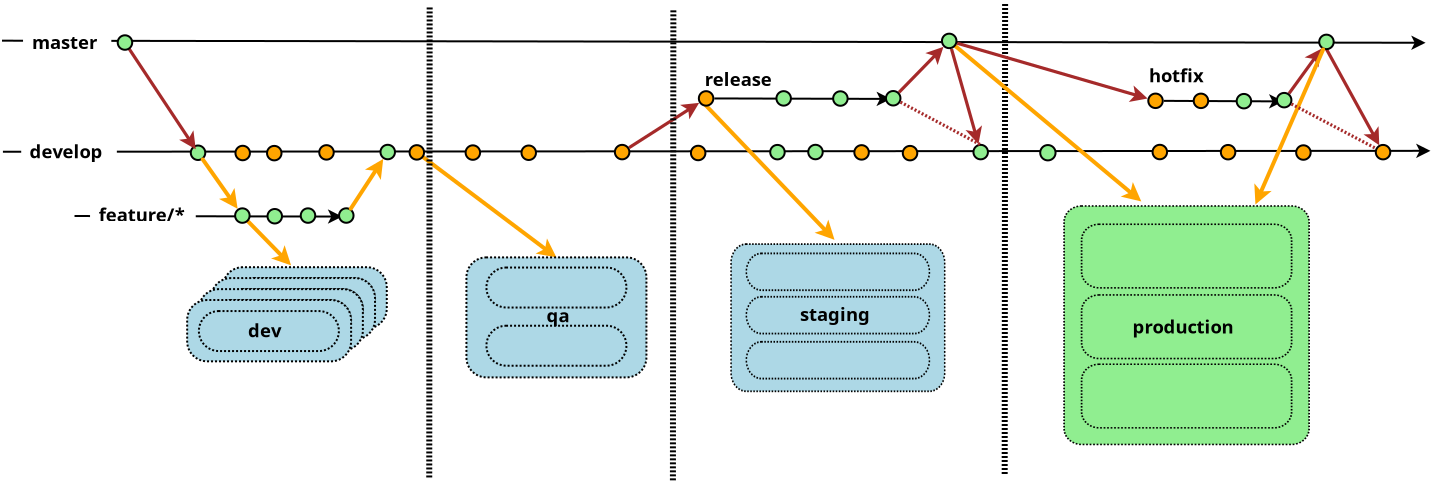<?xml version="1.0" encoding="UTF-8"?>
<dia:diagram xmlns:dia="http://www.lysator.liu.se/~alla/dia/">
  <dia:layer name="Background" visible="true" connectable="true" active="true">
    <dia:object type="Standard - Line" version="0" id="O0">
      <dia:attribute name="obj_pos">
        <dia:point val="31.437,-4.236"/>
      </dia:attribute>
      <dia:attribute name="obj_bb">
        <dia:rectangle val="31.297,-4.376;38.228,0.906"/>
      </dia:attribute>
      <dia:attribute name="conn_endpoints">
        <dia:point val="31.437,-4.236"/>
        <dia:point val="38.088,0.766"/>
      </dia:attribute>
      <dia:attribute name="numcp">
        <dia:int val="1"/>
      </dia:attribute>
      <dia:attribute name="line_color">
        <dia:color val="#ffa500ff"/>
      </dia:attribute>
      <dia:attribute name="line_width">
        <dia:real val="0.2"/>
      </dia:attribute>
      <dia:attribute name="line_caps">
        <dia:enum val="1"/>
      </dia:attribute>
      <dia:attribute name="end_arrow">
        <dia:enum val="22"/>
      </dia:attribute>
      <dia:attribute name="end_arrow_length">
        <dia:real val="0.5"/>
      </dia:attribute>
      <dia:attribute name="end_arrow_width">
        <dia:real val="0.5"/>
      </dia:attribute>
      <dia:connections>
        <dia:connection handle="0" to="O94" connection="8"/>
        <dia:connection handle="1" to="O22" connection="1"/>
      </dia:connections>
    </dia:object>
    <dia:object type="Standard - Line" version="0" id="O1">
      <dia:attribute name="obj_pos">
        <dia:point val="10.413,-4.516"/>
      </dia:attribute>
      <dia:attribute name="obj_bb">
        <dia:rectangle val="10.363,-4.923;81.84,-4.199"/>
      </dia:attribute>
      <dia:attribute name="conn_endpoints">
        <dia:point val="10.413,-4.516"/>
        <dia:point val="81.79,-4.562"/>
      </dia:attribute>
      <dia:attribute name="numcp">
        <dia:int val="1"/>
      </dia:attribute>
      <dia:attribute name="end_arrow">
        <dia:enum val="22"/>
      </dia:attribute>
      <dia:attribute name="end_arrow_length">
        <dia:real val="0.5"/>
      </dia:attribute>
      <dia:attribute name="end_arrow_width">
        <dia:real val="0.5"/>
      </dia:attribute>
    </dia:object>
    <dia:object type="Standard - Line" version="0" id="O2">
      <dia:attribute name="obj_pos">
        <dia:point val="10.367,-10.069"/>
      </dia:attribute>
      <dia:attribute name="obj_bb">
        <dia:rectangle val="10.317,-10.328;81.597,-9.605"/>
      </dia:attribute>
      <dia:attribute name="conn_endpoints">
        <dia:point val="10.367,-10.069"/>
        <dia:point val="81.546,-9.965"/>
      </dia:attribute>
      <dia:attribute name="numcp">
        <dia:int val="1"/>
      </dia:attribute>
      <dia:attribute name="end_arrow">
        <dia:enum val="22"/>
      </dia:attribute>
      <dia:attribute name="end_arrow_length">
        <dia:real val="0.5"/>
      </dia:attribute>
      <dia:attribute name="end_arrow_width">
        <dia:real val="0.5"/>
      </dia:attribute>
    </dia:object>
    <dia:object type="Standard - Line" version="0" id="O3">
      <dia:attribute name="obj_pos">
        <dia:point val="41.721,-4.721"/>
      </dia:attribute>
      <dia:attribute name="obj_bb">
        <dia:rectangle val="41.61,-7.071;45.334,-4.61"/>
      </dia:attribute>
      <dia:attribute name="conn_endpoints">
        <dia:point val="41.721,-4.721"/>
        <dia:point val="45.224,-6.96"/>
      </dia:attribute>
      <dia:attribute name="numcp">
        <dia:int val="1"/>
      </dia:attribute>
      <dia:attribute name="line_color">
        <dia:color val="#a52a2aff"/>
      </dia:attribute>
      <dia:attribute name="line_width">
        <dia:real val="0.16"/>
      </dia:attribute>
      <dia:attribute name="end_arrow">
        <dia:enum val="22"/>
      </dia:attribute>
      <dia:attribute name="end_arrow_length">
        <dia:real val="0.5"/>
      </dia:attribute>
      <dia:attribute name="end_arrow_width">
        <dia:real val="0.5"/>
      </dia:attribute>
      <dia:connections>
        <dia:connection handle="0" to="O63" connection="8"/>
        <dia:connection handle="1" to="O58" connection="8"/>
      </dia:connections>
    </dia:object>
    <dia:object type="Standard - Line" version="0" id="O4">
      <dia:attribute name="obj_pos">
        <dia:point val="55.215,-7.485"/>
      </dia:attribute>
      <dia:attribute name="obj_bb">
        <dia:rectangle val="55.102,-9.876;57.553,-7.372"/>
      </dia:attribute>
      <dia:attribute name="conn_endpoints">
        <dia:point val="55.215,-7.485"/>
        <dia:point val="57.439,-9.763"/>
      </dia:attribute>
      <dia:attribute name="numcp">
        <dia:int val="1"/>
      </dia:attribute>
      <dia:attribute name="line_color">
        <dia:color val="#a52a2aff"/>
      </dia:attribute>
      <dia:attribute name="line_width">
        <dia:real val="0.16"/>
      </dia:attribute>
      <dia:attribute name="end_arrow">
        <dia:enum val="22"/>
      </dia:attribute>
      <dia:attribute name="end_arrow_length">
        <dia:real val="0.5"/>
      </dia:attribute>
      <dia:attribute name="end_arrow_width">
        <dia:real val="0.5"/>
      </dia:attribute>
      <dia:connections>
        <dia:connection handle="0" to="O79" connection="8"/>
        <dia:connection handle="1" to="O71" connection="8"/>
      </dia:connections>
    </dia:object>
    <dia:object type="Standard - Line" version="0" id="O5">
      <dia:attribute name="obj_pos">
        <dia:point val="60.522,-11.903"/>
      </dia:attribute>
      <dia:attribute name="obj_bb">
        <dia:rectangle val="60.351,-12.053;60.672,11.799"/>
      </dia:attribute>
      <dia:attribute name="conn_endpoints">
        <dia:point val="60.522,-11.903"/>
        <dia:point val="60.501,11.649"/>
      </dia:attribute>
      <dia:attribute name="numcp">
        <dia:int val="1"/>
      </dia:attribute>
      <dia:attribute name="line_width">
        <dia:real val="0.3"/>
      </dia:attribute>
      <dia:attribute name="line_style">
        <dia:enum val="4"/>
      </dia:attribute>
    </dia:object>
    <dia:object type="Standard - Text" version="1" id="O6">
      <dia:attribute name="obj_pos">
        <dia:point val="31,19"/>
      </dia:attribute>
      <dia:attribute name="obj_bb">
        <dia:rectangle val="31,18.405;31,19.152"/>
      </dia:attribute>
      <dia:attribute name="text">
        <dia:composite type="text">
          <dia:attribute name="string">
            <dia:string>##</dia:string>
          </dia:attribute>
          <dia:attribute name="font">
            <dia:font family="sans" style="0" name="Helvetica"/>
          </dia:attribute>
          <dia:attribute name="height">
            <dia:real val="0.8"/>
          </dia:attribute>
          <dia:attribute name="pos">
            <dia:point val="31,19"/>
          </dia:attribute>
          <dia:attribute name="color">
            <dia:color val="#000000ff"/>
          </dia:attribute>
          <dia:attribute name="alignment">
            <dia:enum val="0"/>
          </dia:attribute>
        </dia:composite>
      </dia:attribute>
      <dia:attribute name="valign">
        <dia:enum val="3"/>
      </dia:attribute>
    </dia:object>
    <dia:object type="Standard - Text" version="1" id="O7">
      <dia:attribute name="obj_pos">
        <dia:point val="47,49"/>
      </dia:attribute>
      <dia:attribute name="obj_bb">
        <dia:rectangle val="47,48.405;47,49.153"/>
      </dia:attribute>
      <dia:attribute name="text">
        <dia:composite type="text">
          <dia:attribute name="string">
            <dia:string>##</dia:string>
          </dia:attribute>
          <dia:attribute name="font">
            <dia:font family="sans" style="0" name="Helvetica"/>
          </dia:attribute>
          <dia:attribute name="height">
            <dia:real val="0.8"/>
          </dia:attribute>
          <dia:attribute name="pos">
            <dia:point val="47,49"/>
          </dia:attribute>
          <dia:attribute name="color">
            <dia:color val="#000000ff"/>
          </dia:attribute>
          <dia:attribute name="alignment">
            <dia:enum val="0"/>
          </dia:attribute>
        </dia:composite>
      </dia:attribute>
      <dia:attribute name="valign">
        <dia:enum val="3"/>
      </dia:attribute>
    </dia:object>
    <dia:object type="Standard - Text" version="1" id="O8">
      <dia:attribute name="obj_pos">
        <dia:point val="50,52"/>
      </dia:attribute>
      <dia:attribute name="obj_bb">
        <dia:rectangle val="50,51.405;50,52.153"/>
      </dia:attribute>
      <dia:attribute name="text">
        <dia:composite type="text">
          <dia:attribute name="string">
            <dia:string>##</dia:string>
          </dia:attribute>
          <dia:attribute name="font">
            <dia:font family="sans" style="0" name="Helvetica"/>
          </dia:attribute>
          <dia:attribute name="height">
            <dia:real val="0.8"/>
          </dia:attribute>
          <dia:attribute name="pos">
            <dia:point val="50,52"/>
          </dia:attribute>
          <dia:attribute name="color">
            <dia:color val="#000000ff"/>
          </dia:attribute>
          <dia:attribute name="alignment">
            <dia:enum val="0"/>
          </dia:attribute>
        </dia:composite>
      </dia:attribute>
      <dia:attribute name="valign">
        <dia:enum val="3"/>
      </dia:attribute>
    </dia:object>
    <dia:object type="Standard - Text" version="1" id="O9">
      <dia:attribute name="obj_pos">
        <dia:point val="10,63"/>
      </dia:attribute>
      <dia:attribute name="obj_bb">
        <dia:rectangle val="10,62.405;10,63.153"/>
      </dia:attribute>
      <dia:attribute name="text">
        <dia:composite type="text">
          <dia:attribute name="string">
            <dia:string>##</dia:string>
          </dia:attribute>
          <dia:attribute name="font">
            <dia:font family="sans" style="0" name="Helvetica"/>
          </dia:attribute>
          <dia:attribute name="height">
            <dia:real val="0.8"/>
          </dia:attribute>
          <dia:attribute name="pos">
            <dia:point val="10,63"/>
          </dia:attribute>
          <dia:attribute name="color">
            <dia:color val="#000000ff"/>
          </dia:attribute>
          <dia:attribute name="alignment">
            <dia:enum val="0"/>
          </dia:attribute>
        </dia:composite>
      </dia:attribute>
      <dia:attribute name="valign">
        <dia:enum val="3"/>
      </dia:attribute>
    </dia:object>
    <dia:object type="Standard - Text" version="1" id="O10">
      <dia:attribute name="obj_pos">
        <dia:point val="13,63"/>
      </dia:attribute>
      <dia:attribute name="obj_bb">
        <dia:rectangle val="13,62.405;13,63.153"/>
      </dia:attribute>
      <dia:attribute name="text">
        <dia:composite type="text">
          <dia:attribute name="string">
            <dia:string>##</dia:string>
          </dia:attribute>
          <dia:attribute name="font">
            <dia:font family="sans" style="0" name="Helvetica"/>
          </dia:attribute>
          <dia:attribute name="height">
            <dia:real val="0.8"/>
          </dia:attribute>
          <dia:attribute name="pos">
            <dia:point val="13,63"/>
          </dia:attribute>
          <dia:attribute name="color">
            <dia:color val="#000000ff"/>
          </dia:attribute>
          <dia:attribute name="alignment">
            <dia:enum val="0"/>
          </dia:attribute>
        </dia:composite>
      </dia:attribute>
      <dia:attribute name="valign">
        <dia:enum val="3"/>
      </dia:attribute>
    </dia:object>
    <dia:object type="Standard - Text" version="1" id="O11">
      <dia:attribute name="obj_pos">
        <dia:point val="60,63"/>
      </dia:attribute>
      <dia:attribute name="obj_bb">
        <dia:rectangle val="60,62.405;60,63.153"/>
      </dia:attribute>
      <dia:attribute name="text">
        <dia:composite type="text">
          <dia:attribute name="string">
            <dia:string>##</dia:string>
          </dia:attribute>
          <dia:attribute name="font">
            <dia:font family="sans" style="0" name="Helvetica"/>
          </dia:attribute>
          <dia:attribute name="height">
            <dia:real val="0.8"/>
          </dia:attribute>
          <dia:attribute name="pos">
            <dia:point val="60,63"/>
          </dia:attribute>
          <dia:attribute name="color">
            <dia:color val="#000000ff"/>
          </dia:attribute>
          <dia:attribute name="alignment">
            <dia:enum val="0"/>
          </dia:attribute>
        </dia:composite>
      </dia:attribute>
      <dia:attribute name="valign">
        <dia:enum val="3"/>
      </dia:attribute>
    </dia:object>
    <dia:object type="Standard - Text" version="1" id="O12">
      <dia:attribute name="obj_pos">
        <dia:point val="34,63"/>
      </dia:attribute>
      <dia:attribute name="obj_bb">
        <dia:rectangle val="34,62.405;34,63.153"/>
      </dia:attribute>
      <dia:attribute name="text">
        <dia:composite type="text">
          <dia:attribute name="string">
            <dia:string>##</dia:string>
          </dia:attribute>
          <dia:attribute name="font">
            <dia:font family="sans" style="0" name="Helvetica"/>
          </dia:attribute>
          <dia:attribute name="height">
            <dia:real val="0.8"/>
          </dia:attribute>
          <dia:attribute name="pos">
            <dia:point val="34,63"/>
          </dia:attribute>
          <dia:attribute name="color">
            <dia:color val="#000000ff"/>
          </dia:attribute>
          <dia:attribute name="alignment">
            <dia:enum val="0"/>
          </dia:attribute>
        </dia:composite>
      </dia:attribute>
      <dia:attribute name="valign">
        <dia:enum val="3"/>
      </dia:attribute>
    </dia:object>
    <dia:object type="Standard - Line" version="0" id="O13">
      <dia:attribute name="obj_pos">
        <dia:point val="45.983,-7.181"/>
      </dia:attribute>
      <dia:attribute name="obj_bb">
        <dia:rectangle val="45.933,-7.521;54.861,-6.798"/>
      </dia:attribute>
      <dia:attribute name="conn_endpoints">
        <dia:point val="45.983,-7.181"/>
        <dia:point val="54.811,-7.157"/>
      </dia:attribute>
      <dia:attribute name="numcp">
        <dia:int val="1"/>
      </dia:attribute>
      <dia:attribute name="end_arrow">
        <dia:enum val="22"/>
      </dia:attribute>
      <dia:attribute name="end_arrow_length">
        <dia:real val="0.5"/>
      </dia:attribute>
      <dia:attribute name="end_arrow_width">
        <dia:real val="0.5"/>
      </dia:attribute>
      <dia:connections>
        <dia:connection handle="0" to="O58" connection="8"/>
      </dia:connections>
    </dia:object>
    <dia:object type="Standard - Text" version="1" id="O14">
      <dia:attribute name="obj_pos">
        <dia:point val="45.509,-7.81"/>
      </dia:attribute>
      <dia:attribute name="obj_bb">
        <dia:rectangle val="45.509,-8.667;49.327,-7.592"/>
      </dia:attribute>
      <dia:attribute name="text">
        <dia:composite type="text">
          <dia:attribute name="string">
            <dia:string>#release#</dia:string>
          </dia:attribute>
          <dia:attribute name="font">
            <dia:font family="sans" style="80" name="Helvetica-Bold"/>
          </dia:attribute>
          <dia:attribute name="height">
            <dia:real val="1.153"/>
          </dia:attribute>
          <dia:attribute name="pos">
            <dia:point val="45.509,-7.81"/>
          </dia:attribute>
          <dia:attribute name="color">
            <dia:color val="#000000ff"/>
          </dia:attribute>
          <dia:attribute name="alignment">
            <dia:enum val="0"/>
          </dia:attribute>
        </dia:composite>
      </dia:attribute>
      <dia:attribute name="valign">
        <dia:enum val="3"/>
      </dia:attribute>
    </dia:object>
    <dia:object type="Standard - Line" version="0" id="O15">
      <dia:attribute name="obj_pos">
        <dia:point val="68.456,-7.06"/>
      </dia:attribute>
      <dia:attribute name="obj_bb">
        <dia:rectangle val="68.406,-7.398;74.486,-6.675"/>
      </dia:attribute>
      <dia:attribute name="conn_endpoints">
        <dia:point val="68.456,-7.06"/>
        <dia:point val="74.436,-7.033"/>
      </dia:attribute>
      <dia:attribute name="numcp">
        <dia:int val="1"/>
      </dia:attribute>
      <dia:attribute name="end_arrow">
        <dia:enum val="22"/>
      </dia:attribute>
      <dia:attribute name="end_arrow_length">
        <dia:real val="0.5"/>
      </dia:attribute>
      <dia:attribute name="end_arrow_width">
        <dia:real val="0.5"/>
      </dia:attribute>
      <dia:connections>
        <dia:connection handle="0" to="O73" connection="8"/>
      </dia:connections>
    </dia:object>
    <dia:object type="Standard - Text" version="1" id="O16">
      <dia:attribute name="obj_pos">
        <dia:point val="67.717,-7.997"/>
      </dia:attribute>
      <dia:attribute name="obj_bb">
        <dia:rectangle val="67.717,-8.854;70.725,-7.779"/>
      </dia:attribute>
      <dia:attribute name="text">
        <dia:composite type="text">
          <dia:attribute name="string">
            <dia:string>#hotfix#</dia:string>
          </dia:attribute>
          <dia:attribute name="font">
            <dia:font family="sans" style="80" name="Helvetica-Bold"/>
          </dia:attribute>
          <dia:attribute name="height">
            <dia:real val="1.153"/>
          </dia:attribute>
          <dia:attribute name="pos">
            <dia:point val="67.717,-7.997"/>
          </dia:attribute>
          <dia:attribute name="color">
            <dia:color val="#000000ff"/>
          </dia:attribute>
          <dia:attribute name="alignment">
            <dia:enum val="0"/>
          </dia:attribute>
        </dia:composite>
      </dia:attribute>
      <dia:attribute name="valign">
        <dia:enum val="3"/>
      </dia:attribute>
    </dia:object>
    <dia:object type="Standard - Line" version="0" id="O17">
      <dia:attribute name="obj_pos">
        <dia:point val="58.123,-9.943"/>
      </dia:attribute>
      <dia:attribute name="obj_bb">
        <dia:rectangle val="58.024,-10.042;67.747,-7.004"/>
      </dia:attribute>
      <dia:attribute name="conn_endpoints">
        <dia:point val="58.123,-9.943"/>
        <dia:point val="67.648,-7.177"/>
      </dia:attribute>
      <dia:attribute name="numcp">
        <dia:int val="1"/>
      </dia:attribute>
      <dia:attribute name="line_color">
        <dia:color val="#a52a2aff"/>
      </dia:attribute>
      <dia:attribute name="line_width">
        <dia:real val="0.16"/>
      </dia:attribute>
      <dia:attribute name="end_arrow">
        <dia:enum val="22"/>
      </dia:attribute>
      <dia:attribute name="end_arrow_length">
        <dia:real val="0.5"/>
      </dia:attribute>
      <dia:attribute name="end_arrow_width">
        <dia:real val="0.5"/>
      </dia:attribute>
      <dia:connections>
        <dia:connection handle="0" to="O71" connection="8"/>
        <dia:connection handle="1" to="O73" connection="8"/>
      </dia:connections>
    </dia:object>
    <dia:object type="Standard - Line" version="0" id="O18">
      <dia:attribute name="obj_pos">
        <dia:point val="57.84,-9.661"/>
      </dia:attribute>
      <dia:attribute name="obj_bb">
        <dia:rectangle val="57.741,-9.759;59.368,-4.797"/>
      </dia:attribute>
      <dia:attribute name="conn_endpoints">
        <dia:point val="57.84,-9.661"/>
        <dia:point val="59.189,-4.896"/>
      </dia:attribute>
      <dia:attribute name="numcp">
        <dia:int val="1"/>
      </dia:attribute>
      <dia:attribute name="line_color">
        <dia:color val="#a52a2aff"/>
      </dia:attribute>
      <dia:attribute name="line_width">
        <dia:real val="0.16"/>
      </dia:attribute>
      <dia:attribute name="end_arrow">
        <dia:enum val="22"/>
      </dia:attribute>
      <dia:attribute name="end_arrow_length">
        <dia:real val="0.5"/>
      </dia:attribute>
      <dia:attribute name="end_arrow_width">
        <dia:real val="0.5"/>
      </dia:attribute>
      <dia:connections>
        <dia:connection handle="0" to="O71" connection="8"/>
        <dia:connection handle="1" to="O67" connection="8"/>
      </dia:connections>
    </dia:object>
    <dia:object type="Standard - Line" version="0" id="O19">
      <dia:attribute name="obj_pos">
        <dia:point val="74.718,-7.429"/>
      </dia:attribute>
      <dia:attribute name="obj_bb">
        <dia:rectangle val="74.606,-9.787;76.459,-7.317"/>
      </dia:attribute>
      <dia:attribute name="conn_endpoints">
        <dia:point val="74.718,-7.429"/>
        <dia:point val="76.347,-9.675"/>
      </dia:attribute>
      <dia:attribute name="numcp">
        <dia:int val="1"/>
      </dia:attribute>
      <dia:attribute name="line_color">
        <dia:color val="#a52a2aff"/>
      </dia:attribute>
      <dia:attribute name="line_width">
        <dia:real val="0.16"/>
      </dia:attribute>
      <dia:attribute name="end_arrow">
        <dia:enum val="22"/>
      </dia:attribute>
      <dia:attribute name="end_arrow_length">
        <dia:real val="0.5"/>
      </dia:attribute>
      <dia:attribute name="end_arrow_width">
        <dia:real val="0.5"/>
      </dia:attribute>
      <dia:connections>
        <dia:connection handle="0" to="O74" connection="8"/>
        <dia:connection handle="1" to="O72" connection="8"/>
      </dia:connections>
    </dia:object>
    <dia:object type="Standard - Line" version="0" id="O20">
      <dia:attribute name="obj_pos">
        <dia:point val="76.589,-9.647"/>
      </dia:attribute>
      <dia:attribute name="obj_bb">
        <dia:rectangle val="76.481,-9.755;79.339,-4.729"/>
      </dia:attribute>
      <dia:attribute name="conn_endpoints">
        <dia:point val="76.589,-9.647"/>
        <dia:point val="79.231,-4.838"/>
      </dia:attribute>
      <dia:attribute name="numcp">
        <dia:int val="1"/>
      </dia:attribute>
      <dia:attribute name="line_color">
        <dia:color val="#a52a2aff"/>
      </dia:attribute>
      <dia:attribute name="line_width">
        <dia:real val="0.16"/>
      </dia:attribute>
      <dia:attribute name="end_arrow">
        <dia:enum val="22"/>
      </dia:attribute>
      <dia:attribute name="end_arrow_length">
        <dia:real val="0.5"/>
      </dia:attribute>
      <dia:attribute name="end_arrow_width">
        <dia:real val="0.5"/>
      </dia:attribute>
      <dia:connections>
        <dia:connection handle="0" to="O72" connection="0"/>
        <dia:connection handle="1" to="O64" connection="8"/>
      </dia:connections>
    </dia:object>
    <dia:group>
      <dia:attribute name="meta">
        <dia:composite type="dict"/>
        <dia:connections>
          <dia:connection handle="0" to="O22" connection="8"/>
        </dia:connections>
      </dia:attribute>
      <dia:attribute name="matrix"/>
      <dia:object type="Standard - Text" version="1" id="O21">
        <dia:attribute name="obj_pos">
          <dia:point val="38.088,3.766"/>
        </dia:attribute>
        <dia:attribute name="obj_bb">
          <dia:rectangle val="38.088,3.171;38.088,3.919"/>
        </dia:attribute>
        <dia:attribute name="text">
          <dia:composite type="text">
            <dia:attribute name="string">
              <dia:string>##</dia:string>
            </dia:attribute>
            <dia:attribute name="font">
              <dia:font family="sans" style="0" name="Helvetica"/>
            </dia:attribute>
            <dia:attribute name="height">
              <dia:real val="0.8"/>
            </dia:attribute>
            <dia:attribute name="pos">
              <dia:point val="38.088,3.766"/>
            </dia:attribute>
            <dia:attribute name="color">
              <dia:color val="#000000ff"/>
            </dia:attribute>
            <dia:attribute name="alignment">
              <dia:enum val="0"/>
            </dia:attribute>
          </dia:composite>
        </dia:attribute>
        <dia:attribute name="valign">
          <dia:enum val="3"/>
        </dia:attribute>
      </dia:object>
      <dia:object type="Standard - Box" version="0" id="O22">
        <dia:attribute name="obj_pos">
          <dia:point val="33.588,0.766"/>
        </dia:attribute>
        <dia:attribute name="obj_bb">
          <dia:rectangle val="33.538,0.716;42.638,6.816"/>
        </dia:attribute>
        <dia:attribute name="elem_corner">
          <dia:point val="33.588,0.766"/>
        </dia:attribute>
        <dia:attribute name="elem_width">
          <dia:real val="9"/>
        </dia:attribute>
        <dia:attribute name="elem_height">
          <dia:real val="6"/>
        </dia:attribute>
        <dia:attribute name="border_width">
          <dia:real val="0.1"/>
        </dia:attribute>
        <dia:attribute name="inner_color">
          <dia:color val="#add8e6ff"/>
        </dia:attribute>
        <dia:attribute name="show_background">
          <dia:boolean val="true"/>
        </dia:attribute>
        <dia:attribute name="line_style">
          <dia:enum val="4"/>
        </dia:attribute>
        <dia:attribute name="corner_radius">
          <dia:real val="1"/>
        </dia:attribute>
      </dia:object>
      <dia:object type="Standard - Box" version="0" id="O23">
        <dia:attribute name="obj_pos">
          <dia:point val="34.588,1.272"/>
        </dia:attribute>
        <dia:attribute name="obj_bb">
          <dia:rectangle val="34.538,1.222;41.638,3.322"/>
        </dia:attribute>
        <dia:attribute name="elem_corner">
          <dia:point val="34.588,1.272"/>
        </dia:attribute>
        <dia:attribute name="elem_width">
          <dia:real val="7"/>
        </dia:attribute>
        <dia:attribute name="elem_height">
          <dia:real val="2"/>
        </dia:attribute>
        <dia:attribute name="border_width">
          <dia:real val="0.1"/>
        </dia:attribute>
        <dia:attribute name="inner_color">
          <dia:color val="#add8e6ff"/>
        </dia:attribute>
        <dia:attribute name="show_background">
          <dia:boolean val="true"/>
        </dia:attribute>
        <dia:attribute name="line_style">
          <dia:enum val="4"/>
        </dia:attribute>
        <dia:attribute name="corner_radius">
          <dia:real val="1"/>
        </dia:attribute>
      </dia:object>
      <dia:object type="Standard - Box" version="0" id="O24">
        <dia:attribute name="obj_pos">
          <dia:point val="34.588,4.182"/>
        </dia:attribute>
        <dia:attribute name="obj_bb">
          <dia:rectangle val="34.538,4.132;41.638,6.232"/>
        </dia:attribute>
        <dia:attribute name="elem_corner">
          <dia:point val="34.588,4.182"/>
        </dia:attribute>
        <dia:attribute name="elem_width">
          <dia:real val="7"/>
        </dia:attribute>
        <dia:attribute name="elem_height">
          <dia:real val="2"/>
        </dia:attribute>
        <dia:attribute name="border_width">
          <dia:real val="0.1"/>
        </dia:attribute>
        <dia:attribute name="inner_color">
          <dia:color val="#add8e6ff"/>
        </dia:attribute>
        <dia:attribute name="show_background">
          <dia:boolean val="true"/>
        </dia:attribute>
        <dia:attribute name="line_style">
          <dia:enum val="4"/>
        </dia:attribute>
        <dia:attribute name="corner_radius">
          <dia:real val="1"/>
        </dia:attribute>
      </dia:object>
      <dia:object type="Standard - Text" version="1" id="O25">
        <dia:attribute name="obj_pos">
          <dia:point val="37.588,4.008"/>
        </dia:attribute>
        <dia:attribute name="obj_bb">
          <dia:rectangle val="37.588,3.15;38.87,4.225"/>
        </dia:attribute>
        <dia:attribute name="text">
          <dia:composite type="text">
            <dia:attribute name="string">
              <dia:string>#qa#</dia:string>
            </dia:attribute>
            <dia:attribute name="font">
              <dia:font family="sans" style="80" name="Helvetica-Bold"/>
            </dia:attribute>
            <dia:attribute name="height">
              <dia:real val="1.153"/>
            </dia:attribute>
            <dia:attribute name="pos">
              <dia:point val="37.588,4.008"/>
            </dia:attribute>
            <dia:attribute name="color">
              <dia:color val="#000000ff"/>
            </dia:attribute>
            <dia:attribute name="alignment">
              <dia:enum val="0"/>
            </dia:attribute>
          </dia:composite>
        </dia:attribute>
        <dia:attribute name="valign">
          <dia:enum val="3"/>
        </dia:attribute>
      </dia:object>
      <dia:object type="Standard - Text" version="1" id="O26">
        <dia:attribute name="obj_pos">
          <dia:point val="41.837,8.272"/>
        </dia:attribute>
        <dia:attribute name="obj_bb">
          <dia:rectangle val="41.837,7.677;41.837,8.424"/>
        </dia:attribute>
        <dia:attribute name="text">
          <dia:composite type="text">
            <dia:attribute name="string">
              <dia:string>##</dia:string>
            </dia:attribute>
            <dia:attribute name="font">
              <dia:font family="sans" style="0" name="Helvetica"/>
            </dia:attribute>
            <dia:attribute name="height">
              <dia:real val="0.8"/>
            </dia:attribute>
            <dia:attribute name="pos">
              <dia:point val="41.837,8.272"/>
            </dia:attribute>
            <dia:attribute name="color">
              <dia:color val="#000000ff"/>
            </dia:attribute>
            <dia:attribute name="alignment">
              <dia:enum val="0"/>
            </dia:attribute>
          </dia:composite>
        </dia:attribute>
        <dia:attribute name="valign">
          <dia:enum val="3"/>
        </dia:attribute>
      </dia:object>
    </dia:group>
    <dia:object type="Standard - Line" version="0" id="O27">
      <dia:attribute name="obj_pos">
        <dia:point val="45.572,-6.82"/>
      </dia:attribute>
      <dia:attribute name="obj_bb">
        <dia:rectangle val="45.43,-6.961;52.136,0.032"/>
      </dia:attribute>
      <dia:attribute name="conn_endpoints">
        <dia:point val="45.572,-6.82"/>
        <dia:point val="51.994,-0.11"/>
      </dia:attribute>
      <dia:attribute name="numcp">
        <dia:int val="1"/>
      </dia:attribute>
      <dia:attribute name="line_color">
        <dia:color val="#ffa500ff"/>
      </dia:attribute>
      <dia:attribute name="line_width">
        <dia:real val="0.2"/>
      </dia:attribute>
      <dia:attribute name="line_caps">
        <dia:enum val="1"/>
      </dia:attribute>
      <dia:attribute name="end_arrow">
        <dia:enum val="22"/>
      </dia:attribute>
      <dia:attribute name="end_arrow_length">
        <dia:real val="0.5"/>
      </dia:attribute>
      <dia:attribute name="end_arrow_width">
        <dia:real val="0.5"/>
      </dia:attribute>
      <dia:connections>
        <dia:connection handle="0" to="O58" connection="0"/>
      </dia:connections>
    </dia:object>
    <dia:object type="Standard - Line" version="0" id="O28">
      <dia:attribute name="obj_pos">
        <dia:point val="58.043,-9.794"/>
      </dia:attribute>
      <dia:attribute name="obj_bb">
        <dia:rectangle val="57.902,-9.935;67.472,-1.889"/>
      </dia:attribute>
      <dia:attribute name="conn_endpoints">
        <dia:point val="58.043,-9.794"/>
        <dia:point val="67.332,-2.03"/>
      </dia:attribute>
      <dia:attribute name="numcp">
        <dia:int val="1"/>
      </dia:attribute>
      <dia:attribute name="line_color">
        <dia:color val="#ffa500ff"/>
      </dia:attribute>
      <dia:attribute name="line_width">
        <dia:real val="0.2"/>
      </dia:attribute>
      <dia:attribute name="line_caps">
        <dia:enum val="1"/>
      </dia:attribute>
      <dia:attribute name="end_arrow">
        <dia:enum val="22"/>
      </dia:attribute>
      <dia:attribute name="end_arrow_length">
        <dia:real val="0.5"/>
      </dia:attribute>
      <dia:attribute name="end_arrow_width">
        <dia:real val="0.5"/>
      </dia:attribute>
      <dia:connections>
        <dia:connection handle="0" to="O71" connection="8"/>
      </dia:connections>
    </dia:object>
    <dia:object type="Standard - Text" version="1" id="O29">
      <dia:attribute name="obj_pos">
        <dia:point val="33.947,13.14"/>
      </dia:attribute>
      <dia:attribute name="obj_bb">
        <dia:rectangle val="33.947,12.545;33.947,13.292"/>
      </dia:attribute>
      <dia:attribute name="text">
        <dia:composite type="text">
          <dia:attribute name="string">
            <dia:string>##</dia:string>
          </dia:attribute>
          <dia:attribute name="font">
            <dia:font family="sans" style="0" name="Helvetica"/>
          </dia:attribute>
          <dia:attribute name="height">
            <dia:real val="0.8"/>
          </dia:attribute>
          <dia:attribute name="pos">
            <dia:point val="33.947,13.14"/>
          </dia:attribute>
          <dia:attribute name="color">
            <dia:color val="#000000ff"/>
          </dia:attribute>
          <dia:attribute name="alignment">
            <dia:enum val="0"/>
          </dia:attribute>
        </dia:composite>
      </dia:attribute>
      <dia:attribute name="valign">
        <dia:enum val="3"/>
      </dia:attribute>
    </dia:object>
    <dia:group>
      <dia:attribute name="meta">
        <dia:composite type="dict"/>
      </dia:attribute>
      <dia:attribute name="matrix"/>
      <dia:object type="Standard - Text" version="1" id="O30">
        <dia:attribute name="obj_pos">
          <dia:point val="28.923,7.842"/>
          <dia:connections>
            <dia:connection handle="0" to="O36" connection="8"/>
          </dia:connections>
        </dia:attribute>
        <dia:attribute name="obj_bb">
          <dia:rectangle val="28.923,7.247;28.923,7.995"/>
        </dia:attribute>
        <dia:attribute name="text">
          <dia:composite type="text">
            <dia:attribute name="string">
              <dia:string>##</dia:string>
            </dia:attribute>
            <dia:attribute name="font">
              <dia:font family="sans" style="0" name="Helvetica"/>
            </dia:attribute>
            <dia:attribute name="height">
              <dia:real val="0.8"/>
            </dia:attribute>
            <dia:attribute name="pos">
              <dia:point val="28.923,7.842"/>
            </dia:attribute>
            <dia:attribute name="color">
              <dia:color val="#000000ff"/>
            </dia:attribute>
            <dia:attribute name="alignment">
              <dia:enum val="0"/>
            </dia:attribute>
          </dia:composite>
        </dia:attribute>
        <dia:attribute name="valign">
          <dia:enum val="3"/>
        </dia:attribute>
      </dia:object>
      <dia:group>
        <dia:attribute name="meta">
          <dia:composite type="dict"/>
          <dia:connections>
            <dia:connection handle="0" to="O40" connection="8"/>
          </dia:connections>
        </dia:attribute>
        <dia:attribute name="matrix"/>
        <dia:object type="Standard - Text" version="1" id="O31">
          <dia:attribute name="obj_pos">
            <dia:point val="25.508,2.789"/>
          </dia:attribute>
          <dia:attribute name="obj_bb">
            <dia:rectangle val="25.508,2.194;25.508,2.942"/>
          </dia:attribute>
          <dia:attribute name="text">
            <dia:composite type="text">
              <dia:attribute name="string">
                <dia:string>##</dia:string>
              </dia:attribute>
              <dia:attribute name="font">
                <dia:font family="sans" style="0" name="Helvetica"/>
              </dia:attribute>
              <dia:attribute name="height">
                <dia:real val="0.8"/>
              </dia:attribute>
              <dia:attribute name="pos">
                <dia:point val="25.508,2.789"/>
              </dia:attribute>
              <dia:attribute name="color">
                <dia:color val="#000000ff"/>
              </dia:attribute>
              <dia:attribute name="alignment">
                <dia:enum val="0"/>
              </dia:attribute>
            </dia:composite>
          </dia:attribute>
          <dia:attribute name="valign">
            <dia:enum val="3"/>
          </dia:attribute>
        </dia:object>
        <dia:object type="Standard - Box" version="0" id="O32">
          <dia:attribute name="obj_pos">
            <dia:point val="21.409,1.257"/>
          </dia:attribute>
          <dia:attribute name="obj_bb">
            <dia:rectangle val="21.359,1.207;29.657,4.372"/>
          </dia:attribute>
          <dia:attribute name="elem_corner">
            <dia:point val="21.409,1.257"/>
          </dia:attribute>
          <dia:attribute name="elem_width">
            <dia:real val="8.197"/>
          </dia:attribute>
          <dia:attribute name="elem_height">
            <dia:real val="3.066"/>
          </dia:attribute>
          <dia:attribute name="border_width">
            <dia:real val="0.1"/>
          </dia:attribute>
          <dia:attribute name="inner_color">
            <dia:color val="#add8e6ff"/>
          </dia:attribute>
          <dia:attribute name="show_background">
            <dia:boolean val="true"/>
          </dia:attribute>
          <dia:attribute name="line_style">
            <dia:enum val="4"/>
          </dia:attribute>
          <dia:attribute name="corner_radius">
            <dia:real val="1"/>
          </dia:attribute>
        </dia:object>
        <dia:object type="Standard - Box" version="0" id="O33">
          <dia:attribute name="obj_pos">
            <dia:point val="21.995,1.808"/>
          </dia:attribute>
          <dia:attribute name="obj_bb">
            <dia:rectangle val="21.945,1.758;29.045,3.858"/>
          </dia:attribute>
          <dia:attribute name="elem_corner">
            <dia:point val="21.995,1.808"/>
          </dia:attribute>
          <dia:attribute name="elem_width">
            <dia:real val="7"/>
          </dia:attribute>
          <dia:attribute name="elem_height">
            <dia:real val="2"/>
          </dia:attribute>
          <dia:attribute name="border_width">
            <dia:real val="0.1"/>
          </dia:attribute>
          <dia:attribute name="inner_color">
            <dia:color val="#add8e6ff"/>
          </dia:attribute>
          <dia:attribute name="show_background">
            <dia:boolean val="true"/>
          </dia:attribute>
          <dia:attribute name="line_style">
            <dia:enum val="4"/>
          </dia:attribute>
          <dia:attribute name="corner_radius">
            <dia:real val="1"/>
          </dia:attribute>
        </dia:object>
        <dia:object type="Standard - Text" version="1" id="O34">
          <dia:attribute name="obj_pos">
            <dia:point val="24.451,3.115"/>
          </dia:attribute>
          <dia:attribute name="obj_bb">
            <dia:rectangle val="24.451,2.257;26.336,3.332"/>
          </dia:attribute>
          <dia:attribute name="text">
            <dia:composite type="text">
              <dia:attribute name="string">
                <dia:string>#dev#</dia:string>
              </dia:attribute>
              <dia:attribute name="font">
                <dia:font family="sans" style="80" name="Helvetica-Bold"/>
              </dia:attribute>
              <dia:attribute name="height">
                <dia:real val="1.153"/>
              </dia:attribute>
              <dia:attribute name="pos">
                <dia:point val="24.451,3.115"/>
              </dia:attribute>
              <dia:attribute name="color">
                <dia:color val="#000000ff"/>
              </dia:attribute>
              <dia:attribute name="alignment">
                <dia:enum val="0"/>
              </dia:attribute>
            </dia:composite>
          </dia:attribute>
          <dia:attribute name="valign">
            <dia:enum val="3"/>
          </dia:attribute>
        </dia:object>
      </dia:group>
      <dia:group>
        <dia:attribute name="meta">
          <dia:composite type="dict"/>
          <dia:connections>
            <dia:connection handle="0" to="O44" connection="8"/>
          </dia:connections>
        </dia:attribute>
        <dia:attribute name="matrix"/>
        <dia:object type="Standard - Text" version="1" id="O35">
          <dia:attribute name="obj_pos">
            <dia:point val="24.92,3.334"/>
          </dia:attribute>
          <dia:attribute name="obj_bb">
            <dia:rectangle val="24.92,2.739;24.92,3.487"/>
          </dia:attribute>
          <dia:attribute name="text">
            <dia:composite type="text">
              <dia:attribute name="string">
                <dia:string>##</dia:string>
              </dia:attribute>
              <dia:attribute name="font">
                <dia:font family="sans" style="0" name="Helvetica"/>
              </dia:attribute>
              <dia:attribute name="height">
                <dia:real val="0.8"/>
              </dia:attribute>
              <dia:attribute name="pos">
                <dia:point val="24.92,3.334"/>
              </dia:attribute>
              <dia:attribute name="color">
                <dia:color val="#000000ff"/>
              </dia:attribute>
              <dia:attribute name="alignment">
                <dia:enum val="0"/>
              </dia:attribute>
            </dia:composite>
          </dia:attribute>
          <dia:attribute name="valign">
            <dia:enum val="3"/>
          </dia:attribute>
        </dia:object>
        <dia:object type="Standard - Box" version="0" id="O36">
          <dia:attribute name="obj_pos">
            <dia:point val="20.821,1.801"/>
          </dia:attribute>
          <dia:attribute name="obj_bb">
            <dia:rectangle val="20.771,1.751;29.068,4.917"/>
          </dia:attribute>
          <dia:attribute name="elem_corner">
            <dia:point val="20.821,1.801"/>
          </dia:attribute>
          <dia:attribute name="elem_width">
            <dia:real val="8.197"/>
          </dia:attribute>
          <dia:attribute name="elem_height">
            <dia:real val="3.066"/>
          </dia:attribute>
          <dia:attribute name="border_width">
            <dia:real val="0.1"/>
          </dia:attribute>
          <dia:attribute name="inner_color">
            <dia:color val="#add8e6ff"/>
          </dia:attribute>
          <dia:attribute name="show_background">
            <dia:boolean val="true"/>
          </dia:attribute>
          <dia:attribute name="line_style">
            <dia:enum val="4"/>
          </dia:attribute>
          <dia:attribute name="corner_radius">
            <dia:real val="1"/>
          </dia:attribute>
        </dia:object>
        <dia:object type="Standard - Box" version="0" id="O37">
          <dia:attribute name="obj_pos">
            <dia:point val="21.407,2.353"/>
          </dia:attribute>
          <dia:attribute name="obj_bb">
            <dia:rectangle val="21.357,2.303;28.457,4.403"/>
          </dia:attribute>
          <dia:attribute name="elem_corner">
            <dia:point val="21.407,2.353"/>
          </dia:attribute>
          <dia:attribute name="elem_width">
            <dia:real val="7"/>
          </dia:attribute>
          <dia:attribute name="elem_height">
            <dia:real val="2"/>
          </dia:attribute>
          <dia:attribute name="border_width">
            <dia:real val="0.1"/>
          </dia:attribute>
          <dia:attribute name="inner_color">
            <dia:color val="#add8e6ff"/>
          </dia:attribute>
          <dia:attribute name="show_background">
            <dia:boolean val="true"/>
          </dia:attribute>
          <dia:attribute name="line_style">
            <dia:enum val="4"/>
          </dia:attribute>
          <dia:attribute name="corner_radius">
            <dia:real val="1"/>
          </dia:attribute>
        </dia:object>
        <dia:object type="Standard - Text" version="1" id="O38">
          <dia:attribute name="obj_pos">
            <dia:point val="23.862,3.659"/>
          </dia:attribute>
          <dia:attribute name="obj_bb">
            <dia:rectangle val="23.862,2.802;25.747,3.877"/>
          </dia:attribute>
          <dia:attribute name="text">
            <dia:composite type="text">
              <dia:attribute name="string">
                <dia:string>#dev#</dia:string>
              </dia:attribute>
              <dia:attribute name="font">
                <dia:font family="sans" style="80" name="Helvetica-Bold"/>
              </dia:attribute>
              <dia:attribute name="height">
                <dia:real val="1.153"/>
              </dia:attribute>
              <dia:attribute name="pos">
                <dia:point val="23.862,3.659"/>
              </dia:attribute>
              <dia:attribute name="color">
                <dia:color val="#000000ff"/>
              </dia:attribute>
              <dia:attribute name="alignment">
                <dia:enum val="0"/>
              </dia:attribute>
            </dia:composite>
          </dia:attribute>
          <dia:attribute name="valign">
            <dia:enum val="3"/>
          </dia:attribute>
        </dia:object>
      </dia:group>
      <dia:group>
        <dia:attribute name="meta">
          <dia:composite type="dict"/>
        </dia:attribute>
        <dia:attribute name="matrix"/>
        <dia:object type="Standard - Text" version="1" id="O39">
          <dia:attribute name="obj_pos">
            <dia:point val="24.312,3.886"/>
          </dia:attribute>
          <dia:attribute name="obj_bb">
            <dia:rectangle val="24.312,3.291;24.312,4.039"/>
          </dia:attribute>
          <dia:attribute name="text">
            <dia:composite type="text">
              <dia:attribute name="string">
                <dia:string>##</dia:string>
              </dia:attribute>
              <dia:attribute name="font">
                <dia:font family="sans" style="0" name="Helvetica"/>
              </dia:attribute>
              <dia:attribute name="height">
                <dia:real val="0.8"/>
              </dia:attribute>
              <dia:attribute name="pos">
                <dia:point val="24.312,3.886"/>
              </dia:attribute>
              <dia:attribute name="color">
                <dia:color val="#000000ff"/>
              </dia:attribute>
              <dia:attribute name="alignment">
                <dia:enum val="0"/>
              </dia:attribute>
            </dia:composite>
          </dia:attribute>
          <dia:attribute name="valign">
            <dia:enum val="3"/>
          </dia:attribute>
        </dia:object>
        <dia:object type="Standard - Box" version="0" id="O40">
          <dia:attribute name="obj_pos">
            <dia:point val="20.213,2.353"/>
          </dia:attribute>
          <dia:attribute name="obj_bb">
            <dia:rectangle val="20.163,2.303;28.461,5.469"/>
          </dia:attribute>
          <dia:attribute name="elem_corner">
            <dia:point val="20.213,2.353"/>
          </dia:attribute>
          <dia:attribute name="elem_width">
            <dia:real val="8.197"/>
          </dia:attribute>
          <dia:attribute name="elem_height">
            <dia:real val="3.066"/>
          </dia:attribute>
          <dia:attribute name="border_width">
            <dia:real val="0.1"/>
          </dia:attribute>
          <dia:attribute name="inner_color">
            <dia:color val="#add8e6ff"/>
          </dia:attribute>
          <dia:attribute name="show_background">
            <dia:boolean val="true"/>
          </dia:attribute>
          <dia:attribute name="line_style">
            <dia:enum val="4"/>
          </dia:attribute>
          <dia:attribute name="corner_radius">
            <dia:real val="1"/>
          </dia:attribute>
        </dia:object>
        <dia:object type="Standard - Box" version="0" id="O41">
          <dia:attribute name="obj_pos">
            <dia:point val="20.799,2.905"/>
          </dia:attribute>
          <dia:attribute name="obj_bb">
            <dia:rectangle val="20.75,2.855;27.849,4.955"/>
          </dia:attribute>
          <dia:attribute name="elem_corner">
            <dia:point val="20.799,2.905"/>
          </dia:attribute>
          <dia:attribute name="elem_width">
            <dia:real val="7"/>
          </dia:attribute>
          <dia:attribute name="elem_height">
            <dia:real val="2"/>
          </dia:attribute>
          <dia:attribute name="border_width">
            <dia:real val="0.1"/>
          </dia:attribute>
          <dia:attribute name="inner_color">
            <dia:color val="#add8e6ff"/>
          </dia:attribute>
          <dia:attribute name="show_background">
            <dia:boolean val="true"/>
          </dia:attribute>
          <dia:attribute name="line_style">
            <dia:enum val="4"/>
          </dia:attribute>
          <dia:attribute name="corner_radius">
            <dia:real val="1"/>
          </dia:attribute>
        </dia:object>
        <dia:object type="Standard - Text" version="1" id="O42">
          <dia:attribute name="obj_pos">
            <dia:point val="23.255,4.211"/>
          </dia:attribute>
          <dia:attribute name="obj_bb">
            <dia:rectangle val="23.255,3.354;25.14,4.429"/>
          </dia:attribute>
          <dia:attribute name="text">
            <dia:composite type="text">
              <dia:attribute name="string">
                <dia:string>#dev#</dia:string>
              </dia:attribute>
              <dia:attribute name="font">
                <dia:font family="sans" style="80" name="Helvetica-Bold"/>
              </dia:attribute>
              <dia:attribute name="height">
                <dia:real val="1.153"/>
              </dia:attribute>
              <dia:attribute name="pos">
                <dia:point val="23.255,4.211"/>
              </dia:attribute>
              <dia:attribute name="color">
                <dia:color val="#000000ff"/>
              </dia:attribute>
              <dia:attribute name="alignment">
                <dia:enum val="0"/>
              </dia:attribute>
            </dia:composite>
          </dia:attribute>
          <dia:attribute name="valign">
            <dia:enum val="3"/>
          </dia:attribute>
        </dia:object>
      </dia:group>
      <dia:group>
        <dia:attribute name="meta">
          <dia:composite type="dict"/>
        </dia:attribute>
        <dia:attribute name="matrix"/>
        <dia:object type="Standard - Text" version="1" id="O43">
          <dia:attribute name="obj_pos">
            <dia:point val="23.724,4.431"/>
          </dia:attribute>
          <dia:attribute name="obj_bb">
            <dia:rectangle val="23.724,3.836;23.724,4.583"/>
          </dia:attribute>
          <dia:attribute name="text">
            <dia:composite type="text">
              <dia:attribute name="string">
                <dia:string>##</dia:string>
              </dia:attribute>
              <dia:attribute name="font">
                <dia:font family="sans" style="0" name="Helvetica"/>
              </dia:attribute>
              <dia:attribute name="height">
                <dia:real val="0.8"/>
              </dia:attribute>
              <dia:attribute name="pos">
                <dia:point val="23.724,4.431"/>
              </dia:attribute>
              <dia:attribute name="color">
                <dia:color val="#000000ff"/>
              </dia:attribute>
              <dia:attribute name="alignment">
                <dia:enum val="0"/>
              </dia:attribute>
            </dia:composite>
          </dia:attribute>
          <dia:attribute name="valign">
            <dia:enum val="3"/>
          </dia:attribute>
        </dia:object>
        <dia:object type="Standard - Box" version="0" id="O44">
          <dia:attribute name="obj_pos">
            <dia:point val="19.625,2.898"/>
          </dia:attribute>
          <dia:attribute name="obj_bb">
            <dia:rectangle val="19.575,2.848;27.872,6.014"/>
          </dia:attribute>
          <dia:attribute name="elem_corner">
            <dia:point val="19.625,2.898"/>
          </dia:attribute>
          <dia:attribute name="elem_width">
            <dia:real val="8.197"/>
          </dia:attribute>
          <dia:attribute name="elem_height">
            <dia:real val="3.066"/>
          </dia:attribute>
          <dia:attribute name="border_width">
            <dia:real val="0.1"/>
          </dia:attribute>
          <dia:attribute name="inner_color">
            <dia:color val="#add8e6ff"/>
          </dia:attribute>
          <dia:attribute name="show_background">
            <dia:boolean val="true"/>
          </dia:attribute>
          <dia:attribute name="line_style">
            <dia:enum val="4"/>
          </dia:attribute>
          <dia:attribute name="corner_radius">
            <dia:real val="1"/>
          </dia:attribute>
        </dia:object>
        <dia:object type="Standard - Box" version="0" id="O45">
          <dia:attribute name="obj_pos">
            <dia:point val="20.211,3.45"/>
          </dia:attribute>
          <dia:attribute name="obj_bb">
            <dia:rectangle val="20.161,3.4;27.261,5.5"/>
          </dia:attribute>
          <dia:attribute name="elem_corner">
            <dia:point val="20.211,3.45"/>
          </dia:attribute>
          <dia:attribute name="elem_width">
            <dia:real val="7"/>
          </dia:attribute>
          <dia:attribute name="elem_height">
            <dia:real val="2"/>
          </dia:attribute>
          <dia:attribute name="border_width">
            <dia:real val="0.1"/>
          </dia:attribute>
          <dia:attribute name="inner_color">
            <dia:color val="#add8e6ff"/>
          </dia:attribute>
          <dia:attribute name="show_background">
            <dia:boolean val="true"/>
          </dia:attribute>
          <dia:attribute name="line_style">
            <dia:enum val="4"/>
          </dia:attribute>
          <dia:attribute name="corner_radius">
            <dia:real val="1"/>
          </dia:attribute>
        </dia:object>
        <dia:object type="Standard - Text" version="1" id="O46">
          <dia:attribute name="obj_pos">
            <dia:point val="22.666,4.756"/>
          </dia:attribute>
          <dia:attribute name="obj_bb">
            <dia:rectangle val="22.666,3.899;24.552,4.974"/>
          </dia:attribute>
          <dia:attribute name="text">
            <dia:composite type="text">
              <dia:attribute name="string">
                <dia:string>#dev#</dia:string>
              </dia:attribute>
              <dia:attribute name="font">
                <dia:font family="sans" style="80" name="Helvetica-Bold"/>
              </dia:attribute>
              <dia:attribute name="height">
                <dia:real val="1.153"/>
              </dia:attribute>
              <dia:attribute name="pos">
                <dia:point val="22.666,4.756"/>
              </dia:attribute>
              <dia:attribute name="color">
                <dia:color val="#000000ff"/>
              </dia:attribute>
              <dia:attribute name="alignment">
                <dia:enum val="0"/>
              </dia:attribute>
            </dia:composite>
          </dia:attribute>
          <dia:attribute name="valign">
            <dia:enum val="3"/>
          </dia:attribute>
        </dia:object>
      </dia:group>
    </dia:group>
    <dia:object type="Standard - Line" version="0" id="O47">
      <dia:attribute name="obj_pos">
        <dia:point val="13.993,-1.303"/>
      </dia:attribute>
      <dia:attribute name="obj_bb">
        <dia:rectangle val="13.943,-1.638;27.428,-0.914"/>
      </dia:attribute>
      <dia:attribute name="conn_endpoints">
        <dia:point val="13.993,-1.303"/>
        <dia:point val="27.378,-1.275"/>
      </dia:attribute>
      <dia:attribute name="numcp">
        <dia:int val="1"/>
      </dia:attribute>
      <dia:attribute name="end_arrow">
        <dia:enum val="22"/>
      </dia:attribute>
      <dia:attribute name="end_arrow_length">
        <dia:real val="0.5"/>
      </dia:attribute>
      <dia:attribute name="end_arrow_width">
        <dia:real val="0.5"/>
      </dia:attribute>
    </dia:object>
    <dia:object type="Standard - Text" version="1" id="O48">
      <dia:attribute name="obj_pos">
        <dia:point val="20.023,-1.746"/>
      </dia:attribute>
      <dia:attribute name="obj_bb">
        <dia:rectangle val="20.023,-2.341;20.023,-1.594"/>
      </dia:attribute>
      <dia:attribute name="text">
        <dia:composite type="text">
          <dia:attribute name="string">
            <dia:string>##</dia:string>
          </dia:attribute>
          <dia:attribute name="font">
            <dia:font family="sans" style="0" name="Helvetica"/>
          </dia:attribute>
          <dia:attribute name="height">
            <dia:real val="0.8"/>
          </dia:attribute>
          <dia:attribute name="pos">
            <dia:point val="20.023,-1.746"/>
          </dia:attribute>
          <dia:attribute name="color">
            <dia:color val="#000000ff"/>
          </dia:attribute>
          <dia:attribute name="alignment">
            <dia:enum val="0"/>
          </dia:attribute>
        </dia:composite>
      </dia:attribute>
      <dia:attribute name="valign">
        <dia:enum val="3"/>
      </dia:attribute>
    </dia:object>
    <dia:object type="Geometric - Perfect Circle" version="1" id="O49">
      <dia:attribute name="obj_pos">
        <dia:point val="19.806,-4.828"/>
      </dia:attribute>
      <dia:attribute name="obj_bb">
        <dia:rectangle val="19.706,-4.928;20.631,-4.003"/>
      </dia:attribute>
      <dia:attribute name="meta">
        <dia:composite type="dict"/>
      </dia:attribute>
      <dia:attribute name="elem_corner">
        <dia:point val="19.806,-4.828"/>
      </dia:attribute>
      <dia:attribute name="elem_width">
        <dia:real val="0.725"/>
      </dia:attribute>
      <dia:attribute name="elem_height">
        <dia:real val="0.725"/>
      </dia:attribute>
      <dia:attribute name="line_width">
        <dia:real val="0.1"/>
      </dia:attribute>
      <dia:attribute name="line_colour">
        <dia:color val="#000000ff"/>
      </dia:attribute>
      <dia:attribute name="fill_colour">
        <dia:color val="#90ee90ff"/>
      </dia:attribute>
      <dia:attribute name="show_background">
        <dia:boolean val="true"/>
      </dia:attribute>
      <dia:attribute name="line_style">
        <dia:enum val="0"/>
        <dia:real val="1"/>
      </dia:attribute>
      <dia:attribute name="flip_horizontal">
        <dia:boolean val="false"/>
      </dia:attribute>
      <dia:attribute name="flip_vertical">
        <dia:boolean val="false"/>
      </dia:attribute>
      <dia:attribute name="subscale">
        <dia:real val="1"/>
      </dia:attribute>
    </dia:object>
    <dia:object type="Geometric - Perfect Circle" version="1" id="O50">
      <dia:attribute name="obj_pos">
        <dia:point val="29.291,-4.864"/>
      </dia:attribute>
      <dia:attribute name="obj_bb">
        <dia:rectangle val="29.191,-4.964;30.116,-4.039"/>
      </dia:attribute>
      <dia:attribute name="meta">
        <dia:composite type="dict"/>
      </dia:attribute>
      <dia:attribute name="elem_corner">
        <dia:point val="29.291,-4.864"/>
      </dia:attribute>
      <dia:attribute name="elem_width">
        <dia:real val="0.725"/>
      </dia:attribute>
      <dia:attribute name="elem_height">
        <dia:real val="0.725"/>
      </dia:attribute>
      <dia:attribute name="line_width">
        <dia:real val="0.1"/>
      </dia:attribute>
      <dia:attribute name="line_colour">
        <dia:color val="#000000ff"/>
      </dia:attribute>
      <dia:attribute name="fill_colour">
        <dia:color val="#90ee90ff"/>
      </dia:attribute>
      <dia:attribute name="show_background">
        <dia:boolean val="true"/>
      </dia:attribute>
      <dia:attribute name="line_style">
        <dia:enum val="0"/>
        <dia:real val="1"/>
      </dia:attribute>
      <dia:attribute name="flip_horizontal">
        <dia:boolean val="false"/>
      </dia:attribute>
      <dia:attribute name="flip_vertical">
        <dia:boolean val="false"/>
      </dia:attribute>
      <dia:attribute name="subscale">
        <dia:real val="1"/>
      </dia:attribute>
    </dia:object>
    <dia:object type="Geometric - Perfect Circle" version="1" id="O51">
      <dia:attribute name="obj_pos">
        <dia:point val="22.039,-4.815"/>
      </dia:attribute>
      <dia:attribute name="obj_bb">
        <dia:rectangle val="21.939,-4.915;22.864,-3.99"/>
      </dia:attribute>
      <dia:attribute name="meta">
        <dia:composite type="dict"/>
      </dia:attribute>
      <dia:attribute name="elem_corner">
        <dia:point val="22.039,-4.815"/>
      </dia:attribute>
      <dia:attribute name="elem_width">
        <dia:real val="0.725"/>
      </dia:attribute>
      <dia:attribute name="elem_height">
        <dia:real val="0.725"/>
      </dia:attribute>
      <dia:attribute name="line_width">
        <dia:real val="0.1"/>
      </dia:attribute>
      <dia:attribute name="line_colour">
        <dia:color val="#000000ff"/>
      </dia:attribute>
      <dia:attribute name="fill_colour">
        <dia:color val="#ffa500ff"/>
      </dia:attribute>
      <dia:attribute name="show_background">
        <dia:boolean val="true"/>
      </dia:attribute>
      <dia:attribute name="line_style">
        <dia:enum val="0"/>
        <dia:real val="1"/>
      </dia:attribute>
      <dia:attribute name="flip_horizontal">
        <dia:boolean val="false"/>
      </dia:attribute>
      <dia:attribute name="flip_vertical">
        <dia:boolean val="false"/>
      </dia:attribute>
      <dia:attribute name="subscale">
        <dia:real val="1"/>
      </dia:attribute>
    </dia:object>
    <dia:object type="Geometric - Perfect Circle" version="1" id="O52">
      <dia:attribute name="obj_pos">
        <dia:point val="27.219,-1.689"/>
      </dia:attribute>
      <dia:attribute name="obj_bb">
        <dia:rectangle val="27.119,-1.789;28.044,-0.864"/>
      </dia:attribute>
      <dia:attribute name="meta">
        <dia:composite type="dict"/>
      </dia:attribute>
      <dia:attribute name="elem_corner">
        <dia:point val="27.219,-1.689"/>
      </dia:attribute>
      <dia:attribute name="elem_width">
        <dia:real val="0.725"/>
      </dia:attribute>
      <dia:attribute name="elem_height">
        <dia:real val="0.725"/>
      </dia:attribute>
      <dia:attribute name="line_width">
        <dia:real val="0.1"/>
      </dia:attribute>
      <dia:attribute name="line_colour">
        <dia:color val="#000000ff"/>
      </dia:attribute>
      <dia:attribute name="fill_colour">
        <dia:color val="#90ee90ff"/>
      </dia:attribute>
      <dia:attribute name="show_background">
        <dia:boolean val="true"/>
      </dia:attribute>
      <dia:attribute name="line_style">
        <dia:enum val="0"/>
        <dia:real val="1"/>
      </dia:attribute>
      <dia:attribute name="flip_horizontal">
        <dia:boolean val="false"/>
      </dia:attribute>
      <dia:attribute name="flip_vertical">
        <dia:boolean val="false"/>
      </dia:attribute>
      <dia:attribute name="subscale">
        <dia:real val="1"/>
      </dia:attribute>
    </dia:object>
    <dia:object type="Standard - Line" version="0" id="O53">
      <dia:attribute name="obj_pos">
        <dia:point val="27.806,-1.671"/>
      </dia:attribute>
      <dia:attribute name="obj_bb">
        <dia:rectangle val="27.668,-4.295;29.567,-1.533"/>
      </dia:attribute>
      <dia:attribute name="conn_endpoints">
        <dia:point val="27.806,-1.671"/>
        <dia:point val="29.428,-4.156"/>
      </dia:attribute>
      <dia:attribute name="numcp">
        <dia:int val="1"/>
      </dia:attribute>
      <dia:attribute name="line_color">
        <dia:color val="#ffa500ff"/>
      </dia:attribute>
      <dia:attribute name="line_width">
        <dia:real val="0.2"/>
      </dia:attribute>
      <dia:attribute name="line_caps">
        <dia:enum val="1"/>
      </dia:attribute>
      <dia:attribute name="end_arrow">
        <dia:enum val="22"/>
      </dia:attribute>
      <dia:attribute name="end_arrow_length">
        <dia:real val="0.5"/>
      </dia:attribute>
      <dia:attribute name="end_arrow_width">
        <dia:real val="0.5"/>
      </dia:attribute>
      <dia:connections>
        <dia:connection handle="0" to="O52" connection="8"/>
        <dia:connection handle="1" to="O50" connection="8"/>
      </dia:connections>
    </dia:object>
    <dia:object type="Standard - Line" version="0" id="O54">
      <dia:attribute name="obj_pos">
        <dia:point val="20.405,-4.131"/>
      </dia:attribute>
      <dia:attribute name="obj_bb">
        <dia:rectangle val="20.266,-4.271;22.289,-1.519"/>
      </dia:attribute>
      <dia:attribute name="conn_endpoints">
        <dia:point val="20.405,-4.131"/>
        <dia:point val="22.15,-1.659"/>
      </dia:attribute>
      <dia:attribute name="numcp">
        <dia:int val="1"/>
      </dia:attribute>
      <dia:attribute name="line_color">
        <dia:color val="#ffa500ff"/>
      </dia:attribute>
      <dia:attribute name="line_width">
        <dia:real val="0.2"/>
      </dia:attribute>
      <dia:attribute name="line_caps">
        <dia:enum val="1"/>
      </dia:attribute>
      <dia:attribute name="end_arrow">
        <dia:enum val="22"/>
      </dia:attribute>
      <dia:attribute name="end_arrow_length">
        <dia:real val="0.5"/>
      </dia:attribute>
      <dia:attribute name="end_arrow_width">
        <dia:real val="0.5"/>
      </dia:attribute>
      <dia:connections>
        <dia:connection handle="0" to="O49" connection="8"/>
        <dia:connection handle="1" to="O103" connection="8"/>
      </dia:connections>
    </dia:object>
    <dia:object type="Standard - Line" version="0" id="O55">
      <dia:attribute name="obj_pos">
        <dia:point val="22.674,-1.03"/>
      </dia:attribute>
      <dia:attribute name="obj_bb">
        <dia:rectangle val="22.532,-1.171;24.961,1.306"/>
      </dia:attribute>
      <dia:attribute name="conn_endpoints">
        <dia:point val="22.674,-1.03"/>
        <dia:point val="24.82,1.165"/>
      </dia:attribute>
      <dia:attribute name="numcp">
        <dia:int val="1"/>
      </dia:attribute>
      <dia:attribute name="line_color">
        <dia:color val="#ffa500ff"/>
      </dia:attribute>
      <dia:attribute name="line_width">
        <dia:real val="0.2"/>
      </dia:attribute>
      <dia:attribute name="line_caps">
        <dia:enum val="1"/>
      </dia:attribute>
      <dia:attribute name="end_arrow">
        <dia:enum val="22"/>
      </dia:attribute>
      <dia:attribute name="end_arrow_length">
        <dia:real val="0.5"/>
      </dia:attribute>
      <dia:attribute name="end_arrow_width">
        <dia:real val="0.5"/>
      </dia:attribute>
      <dia:connections>
        <dia:connection handle="0" to="O103" connection="8"/>
      </dia:connections>
    </dia:object>
    <dia:object type="Geometric - Perfect Circle" version="1" id="O56">
      <dia:attribute name="obj_pos">
        <dia:point val="23.642,-1.654"/>
      </dia:attribute>
      <dia:attribute name="obj_bb">
        <dia:rectangle val="23.542,-1.754;24.467,-0.829"/>
      </dia:attribute>
      <dia:attribute name="meta">
        <dia:composite type="dict"/>
      </dia:attribute>
      <dia:attribute name="elem_corner">
        <dia:point val="23.642,-1.654"/>
      </dia:attribute>
      <dia:attribute name="elem_width">
        <dia:real val="0.725"/>
      </dia:attribute>
      <dia:attribute name="elem_height">
        <dia:real val="0.725"/>
      </dia:attribute>
      <dia:attribute name="line_width">
        <dia:real val="0.1"/>
      </dia:attribute>
      <dia:attribute name="line_colour">
        <dia:color val="#000000ff"/>
      </dia:attribute>
      <dia:attribute name="fill_colour">
        <dia:color val="#90ee90ff"/>
      </dia:attribute>
      <dia:attribute name="show_background">
        <dia:boolean val="true"/>
      </dia:attribute>
      <dia:attribute name="line_style">
        <dia:enum val="0"/>
        <dia:real val="1"/>
      </dia:attribute>
      <dia:attribute name="flip_horizontal">
        <dia:boolean val="false"/>
      </dia:attribute>
      <dia:attribute name="flip_vertical">
        <dia:boolean val="false"/>
      </dia:attribute>
      <dia:attribute name="subscale">
        <dia:real val="1"/>
      </dia:attribute>
    </dia:object>
    <dia:object type="Geometric - Perfect Circle" version="1" id="O57">
      <dia:attribute name="obj_pos">
        <dia:point val="25.304,-1.687"/>
      </dia:attribute>
      <dia:attribute name="obj_bb">
        <dia:rectangle val="25.204,-1.787;26.129,-0.862"/>
      </dia:attribute>
      <dia:attribute name="meta">
        <dia:composite type="dict"/>
      </dia:attribute>
      <dia:attribute name="elem_corner">
        <dia:point val="25.304,-1.687"/>
      </dia:attribute>
      <dia:attribute name="elem_width">
        <dia:real val="0.725"/>
      </dia:attribute>
      <dia:attribute name="elem_height">
        <dia:real val="0.725"/>
      </dia:attribute>
      <dia:attribute name="line_width">
        <dia:real val="0.1"/>
      </dia:attribute>
      <dia:attribute name="line_colour">
        <dia:color val="#000000ff"/>
      </dia:attribute>
      <dia:attribute name="fill_colour">
        <dia:color val="#90ee90ff"/>
      </dia:attribute>
      <dia:attribute name="show_background">
        <dia:boolean val="true"/>
      </dia:attribute>
      <dia:attribute name="line_style">
        <dia:enum val="0"/>
        <dia:real val="1"/>
      </dia:attribute>
      <dia:attribute name="flip_horizontal">
        <dia:boolean val="false"/>
      </dia:attribute>
      <dia:attribute name="flip_vertical">
        <dia:boolean val="false"/>
      </dia:attribute>
      <dia:attribute name="subscale">
        <dia:real val="1"/>
      </dia:attribute>
    </dia:object>
    <dia:object type="Geometric - Perfect Circle" version="1" id="O58">
      <dia:attribute name="obj_pos">
        <dia:point val="45.209,-7.545"/>
      </dia:attribute>
      <dia:attribute name="obj_bb">
        <dia:rectangle val="45.109,-7.645;46.034,-6.72"/>
      </dia:attribute>
      <dia:attribute name="meta">
        <dia:composite type="dict"/>
      </dia:attribute>
      <dia:attribute name="elem_corner">
        <dia:point val="45.209,-7.545"/>
      </dia:attribute>
      <dia:attribute name="elem_width">
        <dia:real val="0.725"/>
      </dia:attribute>
      <dia:attribute name="elem_height">
        <dia:real val="0.725"/>
      </dia:attribute>
      <dia:attribute name="line_width">
        <dia:real val="0.1"/>
      </dia:attribute>
      <dia:attribute name="line_colour">
        <dia:color val="#000000ff"/>
      </dia:attribute>
      <dia:attribute name="fill_colour">
        <dia:color val="#ffa500ff"/>
      </dia:attribute>
      <dia:attribute name="show_background">
        <dia:boolean val="true"/>
      </dia:attribute>
      <dia:attribute name="line_style">
        <dia:enum val="0"/>
        <dia:real val="1"/>
      </dia:attribute>
      <dia:attribute name="flip_horizontal">
        <dia:boolean val="false"/>
      </dia:attribute>
      <dia:attribute name="flip_vertical">
        <dia:boolean val="false"/>
      </dia:attribute>
      <dia:attribute name="subscale">
        <dia:real val="1"/>
      </dia:attribute>
    </dia:object>
    <dia:object type="Geometric - Perfect Circle" version="1" id="O59">
      <dia:attribute name="obj_pos">
        <dia:point val="62.277,-4.851"/>
      </dia:attribute>
      <dia:attribute name="obj_bb">
        <dia:rectangle val="62.177,-4.951;63.144,-3.983"/>
      </dia:attribute>
      <dia:attribute name="meta">
        <dia:composite type="dict"/>
      </dia:attribute>
      <dia:attribute name="elem_corner">
        <dia:point val="62.277,-4.851"/>
      </dia:attribute>
      <dia:attribute name="elem_width">
        <dia:real val="0.768"/>
      </dia:attribute>
      <dia:attribute name="elem_height">
        <dia:real val="0.768"/>
      </dia:attribute>
      <dia:attribute name="line_width">
        <dia:real val="0.1"/>
      </dia:attribute>
      <dia:attribute name="line_colour">
        <dia:color val="#000000ff"/>
      </dia:attribute>
      <dia:attribute name="fill_colour">
        <dia:color val="#90ee90ff"/>
      </dia:attribute>
      <dia:attribute name="show_background">
        <dia:boolean val="true"/>
      </dia:attribute>
      <dia:attribute name="line_style">
        <dia:enum val="0"/>
        <dia:real val="1"/>
      </dia:attribute>
      <dia:attribute name="flip_horizontal">
        <dia:boolean val="false"/>
      </dia:attribute>
      <dia:attribute name="flip_vertical">
        <dia:boolean val="false"/>
      </dia:attribute>
      <dia:attribute name="subscale">
        <dia:real val="1"/>
      </dia:attribute>
    </dia:object>
    <dia:object type="Geometric - Perfect Circle" version="1" id="O60">
      <dia:attribute name="obj_pos">
        <dia:point val="55.406,-4.809"/>
      </dia:attribute>
      <dia:attribute name="obj_bb">
        <dia:rectangle val="55.306,-4.909;56.231,-3.984"/>
      </dia:attribute>
      <dia:attribute name="meta">
        <dia:composite type="dict"/>
      </dia:attribute>
      <dia:attribute name="elem_corner">
        <dia:point val="55.406,-4.809"/>
      </dia:attribute>
      <dia:attribute name="elem_width">
        <dia:real val="0.725"/>
      </dia:attribute>
      <dia:attribute name="elem_height">
        <dia:real val="0.725"/>
      </dia:attribute>
      <dia:attribute name="line_width">
        <dia:real val="0.1"/>
      </dia:attribute>
      <dia:attribute name="line_colour">
        <dia:color val="#000000ff"/>
      </dia:attribute>
      <dia:attribute name="fill_colour">
        <dia:color val="#ffa500ff"/>
      </dia:attribute>
      <dia:attribute name="show_background">
        <dia:boolean val="true"/>
      </dia:attribute>
      <dia:attribute name="line_style">
        <dia:enum val="0"/>
        <dia:real val="1"/>
      </dia:attribute>
      <dia:attribute name="flip_horizontal">
        <dia:boolean val="false"/>
      </dia:attribute>
      <dia:attribute name="flip_vertical">
        <dia:boolean val="false"/>
      </dia:attribute>
      <dia:attribute name="subscale">
        <dia:real val="1"/>
      </dia:attribute>
    </dia:object>
    <dia:object type="Geometric - Perfect Circle" version="1" id="O61">
      <dia:attribute name="obj_pos">
        <dia:point val="36.341,-4.828"/>
      </dia:attribute>
      <dia:attribute name="obj_bb">
        <dia:rectangle val="36.241,-4.928;37.166,-4.003"/>
      </dia:attribute>
      <dia:attribute name="meta">
        <dia:composite type="dict"/>
      </dia:attribute>
      <dia:attribute name="elem_corner">
        <dia:point val="36.341,-4.828"/>
      </dia:attribute>
      <dia:attribute name="elem_width">
        <dia:real val="0.725"/>
      </dia:attribute>
      <dia:attribute name="elem_height">
        <dia:real val="0.725"/>
      </dia:attribute>
      <dia:attribute name="line_width">
        <dia:real val="0.1"/>
      </dia:attribute>
      <dia:attribute name="line_colour">
        <dia:color val="#000000ff"/>
      </dia:attribute>
      <dia:attribute name="fill_colour">
        <dia:color val="#ffa500ff"/>
      </dia:attribute>
      <dia:attribute name="show_background">
        <dia:boolean val="true"/>
      </dia:attribute>
      <dia:attribute name="line_style">
        <dia:enum val="0"/>
        <dia:real val="1"/>
      </dia:attribute>
      <dia:attribute name="flip_horizontal">
        <dia:boolean val="false"/>
      </dia:attribute>
      <dia:attribute name="flip_vertical">
        <dia:boolean val="false"/>
      </dia:attribute>
      <dia:attribute name="subscale">
        <dia:real val="1"/>
      </dia:attribute>
    </dia:object>
    <dia:object type="Geometric - Perfect Circle" version="1" id="O62">
      <dia:attribute name="obj_pos">
        <dia:point val="50.678,-4.864"/>
      </dia:attribute>
      <dia:attribute name="obj_bb">
        <dia:rectangle val="50.578,-4.964;51.503,-4.039"/>
      </dia:attribute>
      <dia:attribute name="meta">
        <dia:composite type="dict"/>
      </dia:attribute>
      <dia:attribute name="elem_corner">
        <dia:point val="50.678,-4.864"/>
      </dia:attribute>
      <dia:attribute name="elem_width">
        <dia:real val="0.725"/>
      </dia:attribute>
      <dia:attribute name="elem_height">
        <dia:real val="0.725"/>
      </dia:attribute>
      <dia:attribute name="line_width">
        <dia:real val="0.1"/>
      </dia:attribute>
      <dia:attribute name="line_colour">
        <dia:color val="#000000ff"/>
      </dia:attribute>
      <dia:attribute name="fill_colour">
        <dia:color val="#90ee90ff"/>
      </dia:attribute>
      <dia:attribute name="show_background">
        <dia:boolean val="true"/>
      </dia:attribute>
      <dia:attribute name="line_style">
        <dia:enum val="0"/>
        <dia:real val="1"/>
      </dia:attribute>
      <dia:attribute name="flip_horizontal">
        <dia:boolean val="false"/>
      </dia:attribute>
      <dia:attribute name="flip_vertical">
        <dia:boolean val="false"/>
      </dia:attribute>
      <dia:attribute name="subscale">
        <dia:real val="1"/>
      </dia:attribute>
    </dia:object>
    <dia:object type="Geometric - Perfect Circle" version="1" id="O63">
      <dia:attribute name="obj_pos">
        <dia:point val="41.011,-4.861"/>
      </dia:attribute>
      <dia:attribute name="obj_bb">
        <dia:rectangle val="40.911,-4.961;41.836,-4.036"/>
      </dia:attribute>
      <dia:attribute name="meta">
        <dia:composite type="dict"/>
      </dia:attribute>
      <dia:attribute name="elem_corner">
        <dia:point val="41.011,-4.861"/>
      </dia:attribute>
      <dia:attribute name="elem_width">
        <dia:real val="0.725"/>
      </dia:attribute>
      <dia:attribute name="elem_height">
        <dia:real val="0.725"/>
      </dia:attribute>
      <dia:attribute name="line_width">
        <dia:real val="0.1"/>
      </dia:attribute>
      <dia:attribute name="line_colour">
        <dia:color val="#000000ff"/>
      </dia:attribute>
      <dia:attribute name="fill_colour">
        <dia:color val="#ffa500ff"/>
      </dia:attribute>
      <dia:attribute name="show_background">
        <dia:boolean val="true"/>
      </dia:attribute>
      <dia:attribute name="line_style">
        <dia:enum val="0"/>
        <dia:real val="1"/>
      </dia:attribute>
      <dia:attribute name="flip_horizontal">
        <dia:boolean val="false"/>
      </dia:attribute>
      <dia:attribute name="flip_vertical">
        <dia:boolean val="false"/>
      </dia:attribute>
      <dia:attribute name="subscale">
        <dia:real val="1"/>
      </dia:attribute>
    </dia:object>
    <dia:object type="Geometric - Perfect Circle" version="1" id="O64">
      <dia:attribute name="obj_pos">
        <dia:point val="79.056,-4.858"/>
      </dia:attribute>
      <dia:attribute name="obj_bb">
        <dia:rectangle val="78.956,-4.958;79.881,-4.033"/>
      </dia:attribute>
      <dia:attribute name="meta">
        <dia:composite type="dict"/>
      </dia:attribute>
      <dia:attribute name="elem_corner">
        <dia:point val="79.056,-4.858"/>
      </dia:attribute>
      <dia:attribute name="elem_width">
        <dia:real val="0.725"/>
      </dia:attribute>
      <dia:attribute name="elem_height">
        <dia:real val="0.725"/>
      </dia:attribute>
      <dia:attribute name="line_width">
        <dia:real val="0.1"/>
      </dia:attribute>
      <dia:attribute name="line_colour">
        <dia:color val="#000000ff"/>
      </dia:attribute>
      <dia:attribute name="fill_colour">
        <dia:color val="#ffa500ff"/>
      </dia:attribute>
      <dia:attribute name="show_background">
        <dia:boolean val="true"/>
      </dia:attribute>
      <dia:attribute name="line_style">
        <dia:enum val="0"/>
        <dia:real val="1"/>
      </dia:attribute>
      <dia:attribute name="flip_horizontal">
        <dia:boolean val="false"/>
      </dia:attribute>
      <dia:attribute name="flip_vertical">
        <dia:boolean val="false"/>
      </dia:attribute>
      <dia:attribute name="subscale">
        <dia:real val="1"/>
      </dia:attribute>
    </dia:object>
    <dia:object type="Geometric - Perfect Circle" version="1" id="O65">
      <dia:attribute name="obj_pos">
        <dia:point val="71.309,-4.856"/>
      </dia:attribute>
      <dia:attribute name="obj_bb">
        <dia:rectangle val="71.209,-4.956;72.134,-4.031"/>
      </dia:attribute>
      <dia:attribute name="meta">
        <dia:composite type="dict"/>
      </dia:attribute>
      <dia:attribute name="elem_corner">
        <dia:point val="71.309,-4.856"/>
      </dia:attribute>
      <dia:attribute name="elem_width">
        <dia:real val="0.725"/>
      </dia:attribute>
      <dia:attribute name="elem_height">
        <dia:real val="0.725"/>
      </dia:attribute>
      <dia:attribute name="line_width">
        <dia:real val="0.1"/>
      </dia:attribute>
      <dia:attribute name="line_colour">
        <dia:color val="#000000ff"/>
      </dia:attribute>
      <dia:attribute name="fill_colour">
        <dia:color val="#ffa500ff"/>
      </dia:attribute>
      <dia:attribute name="show_background">
        <dia:boolean val="true"/>
      </dia:attribute>
      <dia:attribute name="line_style">
        <dia:enum val="0"/>
        <dia:real val="1"/>
      </dia:attribute>
      <dia:attribute name="flip_horizontal">
        <dia:boolean val="false"/>
      </dia:attribute>
      <dia:attribute name="flip_vertical">
        <dia:boolean val="false"/>
      </dia:attribute>
      <dia:attribute name="subscale">
        <dia:real val="1"/>
      </dia:attribute>
    </dia:object>
    <dia:object type="Geometric - Perfect Circle" version="1" id="O66">
      <dia:attribute name="obj_pos">
        <dia:point val="67.895,-4.864"/>
      </dia:attribute>
      <dia:attribute name="obj_bb">
        <dia:rectangle val="67.795,-4.964;68.72,-4.039"/>
      </dia:attribute>
      <dia:attribute name="meta">
        <dia:composite type="dict"/>
      </dia:attribute>
      <dia:attribute name="elem_corner">
        <dia:point val="67.895,-4.864"/>
      </dia:attribute>
      <dia:attribute name="elem_width">
        <dia:real val="0.725"/>
      </dia:attribute>
      <dia:attribute name="elem_height">
        <dia:real val="0.725"/>
      </dia:attribute>
      <dia:attribute name="line_width">
        <dia:real val="0.1"/>
      </dia:attribute>
      <dia:attribute name="line_colour">
        <dia:color val="#000000ff"/>
      </dia:attribute>
      <dia:attribute name="fill_colour">
        <dia:color val="#ffa500ff"/>
      </dia:attribute>
      <dia:attribute name="show_background">
        <dia:boolean val="true"/>
      </dia:attribute>
      <dia:attribute name="line_style">
        <dia:enum val="0"/>
        <dia:real val="1"/>
      </dia:attribute>
      <dia:attribute name="flip_horizontal">
        <dia:boolean val="false"/>
      </dia:attribute>
      <dia:attribute name="flip_vertical">
        <dia:boolean val="false"/>
      </dia:attribute>
      <dia:attribute name="subscale">
        <dia:real val="1"/>
      </dia:attribute>
    </dia:object>
    <dia:object type="Geometric - Perfect Circle" version="1" id="O67">
      <dia:attribute name="obj_pos">
        <dia:point val="58.939,-4.861"/>
      </dia:attribute>
      <dia:attribute name="obj_bb">
        <dia:rectangle val="58.839,-4.961;59.764,-4.036"/>
      </dia:attribute>
      <dia:attribute name="meta">
        <dia:composite type="dict"/>
      </dia:attribute>
      <dia:attribute name="elem_corner">
        <dia:point val="58.939,-4.861"/>
      </dia:attribute>
      <dia:attribute name="elem_width">
        <dia:real val="0.725"/>
      </dia:attribute>
      <dia:attribute name="elem_height">
        <dia:real val="0.725"/>
      </dia:attribute>
      <dia:attribute name="line_width">
        <dia:real val="0.1"/>
      </dia:attribute>
      <dia:attribute name="line_colour">
        <dia:color val="#000000ff"/>
      </dia:attribute>
      <dia:attribute name="fill_colour">
        <dia:color val="#90ee90ff"/>
      </dia:attribute>
      <dia:attribute name="show_background">
        <dia:boolean val="true"/>
      </dia:attribute>
      <dia:attribute name="line_style">
        <dia:enum val="0"/>
        <dia:real val="1"/>
      </dia:attribute>
      <dia:attribute name="flip_horizontal">
        <dia:boolean val="false"/>
      </dia:attribute>
      <dia:attribute name="flip_vertical">
        <dia:boolean val="false"/>
      </dia:attribute>
      <dia:attribute name="subscale">
        <dia:real val="1"/>
      </dia:attribute>
    </dia:object>
    <dia:object type="Geometric - Perfect Circle" version="1" id="O68">
      <dia:attribute name="obj_pos">
        <dia:point val="44.813,-4.816"/>
      </dia:attribute>
      <dia:attribute name="obj_bb">
        <dia:rectangle val="44.713,-4.916;45.638,-3.991"/>
      </dia:attribute>
      <dia:attribute name="meta">
        <dia:composite type="dict"/>
      </dia:attribute>
      <dia:attribute name="elem_corner">
        <dia:point val="44.813,-4.816"/>
      </dia:attribute>
      <dia:attribute name="elem_width">
        <dia:real val="0.725"/>
      </dia:attribute>
      <dia:attribute name="elem_height">
        <dia:real val="0.725"/>
      </dia:attribute>
      <dia:attribute name="line_width">
        <dia:real val="0.1"/>
      </dia:attribute>
      <dia:attribute name="line_colour">
        <dia:color val="#000000ff"/>
      </dia:attribute>
      <dia:attribute name="fill_colour">
        <dia:color val="#ffa500ff"/>
      </dia:attribute>
      <dia:attribute name="show_background">
        <dia:boolean val="true"/>
      </dia:attribute>
      <dia:attribute name="line_style">
        <dia:enum val="0"/>
        <dia:real val="1"/>
      </dia:attribute>
      <dia:attribute name="flip_horizontal">
        <dia:boolean val="false"/>
      </dia:attribute>
      <dia:attribute name="flip_vertical">
        <dia:boolean val="false"/>
      </dia:attribute>
      <dia:attribute name="subscale">
        <dia:real val="1"/>
      </dia:attribute>
    </dia:object>
    <dia:object type="Standard - Line" version="0" id="O69">
      <dia:attribute name="obj_pos">
        <dia:point val="16.629,-9.804"/>
      </dia:attribute>
      <dia:attribute name="obj_bb">
        <dia:rectangle val="16.518,-9.915;20.166,-4.527"/>
      </dia:attribute>
      <dia:attribute name="conn_endpoints">
        <dia:point val="16.629,-9.804"/>
        <dia:point val="20.055,-4.638"/>
      </dia:attribute>
      <dia:attribute name="numcp">
        <dia:int val="1"/>
      </dia:attribute>
      <dia:attribute name="line_color">
        <dia:color val="#a52a2aff"/>
      </dia:attribute>
      <dia:attribute name="line_width">
        <dia:real val="0.16"/>
      </dia:attribute>
      <dia:attribute name="end_arrow">
        <dia:enum val="22"/>
      </dia:attribute>
      <dia:attribute name="end_arrow_length">
        <dia:real val="0.5"/>
      </dia:attribute>
      <dia:attribute name="end_arrow_width">
        <dia:real val="0.5"/>
      </dia:attribute>
      <dia:connections>
        <dia:connection handle="0" to="O70" connection="8"/>
        <dia:connection handle="1" to="O49" connection="8"/>
      </dia:connections>
    </dia:object>
    <dia:object type="Geometric - Perfect Circle" version="1" id="O70">
      <dia:attribute name="obj_pos">
        <dia:point val="16.152,-10.339"/>
      </dia:attribute>
      <dia:attribute name="obj_bb">
        <dia:rectangle val="16.052,-10.439;16.977,-9.514"/>
      </dia:attribute>
      <dia:attribute name="meta">
        <dia:composite type="dict"/>
      </dia:attribute>
      <dia:attribute name="elem_corner">
        <dia:point val="16.152,-10.339"/>
      </dia:attribute>
      <dia:attribute name="elem_width">
        <dia:real val="0.725"/>
      </dia:attribute>
      <dia:attribute name="elem_height">
        <dia:real val="0.725"/>
      </dia:attribute>
      <dia:attribute name="line_width">
        <dia:real val="0.1"/>
      </dia:attribute>
      <dia:attribute name="line_colour">
        <dia:color val="#000000ff"/>
      </dia:attribute>
      <dia:attribute name="fill_colour">
        <dia:color val="#90ee90ff"/>
      </dia:attribute>
      <dia:attribute name="show_background">
        <dia:boolean val="true"/>
      </dia:attribute>
      <dia:attribute name="line_style">
        <dia:enum val="0"/>
        <dia:real val="1"/>
      </dia:attribute>
      <dia:attribute name="flip_horizontal">
        <dia:boolean val="false"/>
      </dia:attribute>
      <dia:attribute name="flip_vertical">
        <dia:boolean val="false"/>
      </dia:attribute>
      <dia:attribute name="subscale">
        <dia:real val="1"/>
      </dia:attribute>
    </dia:object>
    <dia:object type="Geometric - Perfect Circle" version="1" id="O71">
      <dia:attribute name="obj_pos">
        <dia:point val="57.365,-10.42"/>
      </dia:attribute>
      <dia:attribute name="obj_bb">
        <dia:rectangle val="57.265,-10.52;58.19,-9.595"/>
      </dia:attribute>
      <dia:attribute name="meta">
        <dia:composite type="dict"/>
      </dia:attribute>
      <dia:attribute name="elem_corner">
        <dia:point val="57.365,-10.42"/>
      </dia:attribute>
      <dia:attribute name="elem_width">
        <dia:real val="0.725"/>
      </dia:attribute>
      <dia:attribute name="elem_height">
        <dia:real val="0.725"/>
      </dia:attribute>
      <dia:attribute name="line_width">
        <dia:real val="0.1"/>
      </dia:attribute>
      <dia:attribute name="line_colour">
        <dia:color val="#000000ff"/>
      </dia:attribute>
      <dia:attribute name="fill_colour">
        <dia:color val="#90ee90ff"/>
      </dia:attribute>
      <dia:attribute name="show_background">
        <dia:boolean val="true"/>
      </dia:attribute>
      <dia:attribute name="line_style">
        <dia:enum val="0"/>
        <dia:real val="1"/>
      </dia:attribute>
      <dia:attribute name="flip_horizontal">
        <dia:boolean val="false"/>
      </dia:attribute>
      <dia:attribute name="flip_vertical">
        <dia:boolean val="false"/>
      </dia:attribute>
      <dia:attribute name="subscale">
        <dia:real val="1"/>
      </dia:attribute>
    </dia:object>
    <dia:object type="Geometric - Perfect Circle" version="1" id="O72">
      <dia:attribute name="obj_pos">
        <dia:point val="76.227,-10.371"/>
      </dia:attribute>
      <dia:attribute name="obj_bb">
        <dia:rectangle val="76.127,-10.472;77.052,-9.547"/>
      </dia:attribute>
      <dia:attribute name="meta">
        <dia:composite type="dict"/>
      </dia:attribute>
      <dia:attribute name="elem_corner">
        <dia:point val="76.227,-10.371"/>
      </dia:attribute>
      <dia:attribute name="elem_width">
        <dia:real val="0.725"/>
      </dia:attribute>
      <dia:attribute name="elem_height">
        <dia:real val="0.725"/>
      </dia:attribute>
      <dia:attribute name="line_width">
        <dia:real val="0.1"/>
      </dia:attribute>
      <dia:attribute name="line_colour">
        <dia:color val="#000000ff"/>
      </dia:attribute>
      <dia:attribute name="fill_colour">
        <dia:color val="#90ee90ff"/>
      </dia:attribute>
      <dia:attribute name="show_background">
        <dia:boolean val="true"/>
      </dia:attribute>
      <dia:attribute name="line_style">
        <dia:enum val="0"/>
        <dia:real val="1"/>
      </dia:attribute>
      <dia:attribute name="flip_horizontal">
        <dia:boolean val="false"/>
      </dia:attribute>
      <dia:attribute name="flip_vertical">
        <dia:boolean val="false"/>
      </dia:attribute>
      <dia:attribute name="subscale">
        <dia:real val="1"/>
      </dia:attribute>
    </dia:object>
    <dia:object type="Geometric - Perfect Circle" version="1" id="O73">
      <dia:attribute name="obj_pos">
        <dia:point val="67.681,-7.425"/>
      </dia:attribute>
      <dia:attribute name="obj_bb">
        <dia:rectangle val="67.582,-7.525;68.507,-6.6"/>
      </dia:attribute>
      <dia:attribute name="meta">
        <dia:composite type="dict"/>
      </dia:attribute>
      <dia:attribute name="elem_corner">
        <dia:point val="67.681,-7.425"/>
      </dia:attribute>
      <dia:attribute name="elem_width">
        <dia:real val="0.725"/>
      </dia:attribute>
      <dia:attribute name="elem_height">
        <dia:real val="0.725"/>
      </dia:attribute>
      <dia:attribute name="line_width">
        <dia:real val="0.1"/>
      </dia:attribute>
      <dia:attribute name="line_colour">
        <dia:color val="#000000ff"/>
      </dia:attribute>
      <dia:attribute name="fill_colour">
        <dia:color val="#ffa500ff"/>
      </dia:attribute>
      <dia:attribute name="show_background">
        <dia:boolean val="true"/>
      </dia:attribute>
      <dia:attribute name="line_style">
        <dia:enum val="0"/>
        <dia:real val="1"/>
      </dia:attribute>
      <dia:attribute name="flip_horizontal">
        <dia:boolean val="false"/>
      </dia:attribute>
      <dia:attribute name="flip_vertical">
        <dia:boolean val="false"/>
      </dia:attribute>
      <dia:attribute name="subscale">
        <dia:real val="1"/>
      </dia:attribute>
    </dia:object>
    <dia:object type="Geometric - Perfect Circle" version="1" id="O74">
      <dia:attribute name="obj_pos">
        <dia:point val="74.113,-7.458"/>
      </dia:attribute>
      <dia:attribute name="obj_bb">
        <dia:rectangle val="74.013,-7.558;74.938,-6.633"/>
      </dia:attribute>
      <dia:attribute name="meta">
        <dia:composite type="dict"/>
      </dia:attribute>
      <dia:attribute name="elem_corner">
        <dia:point val="74.113,-7.458"/>
      </dia:attribute>
      <dia:attribute name="elem_width">
        <dia:real val="0.725"/>
      </dia:attribute>
      <dia:attribute name="elem_height">
        <dia:real val="0.725"/>
      </dia:attribute>
      <dia:attribute name="line_width">
        <dia:real val="0.1"/>
      </dia:attribute>
      <dia:attribute name="line_colour">
        <dia:color val="#000000ff"/>
      </dia:attribute>
      <dia:attribute name="fill_colour">
        <dia:color val="#90ee90ff"/>
      </dia:attribute>
      <dia:attribute name="show_background">
        <dia:boolean val="true"/>
      </dia:attribute>
      <dia:attribute name="line_style">
        <dia:enum val="0"/>
        <dia:real val="1"/>
      </dia:attribute>
      <dia:attribute name="flip_horizontal">
        <dia:boolean val="false"/>
      </dia:attribute>
      <dia:attribute name="flip_vertical">
        <dia:boolean val="false"/>
      </dia:attribute>
      <dia:attribute name="subscale">
        <dia:real val="1"/>
      </dia:attribute>
    </dia:object>
    <dia:object type="Geometric - Perfect Circle" version="1" id="O75">
      <dia:attribute name="obj_pos">
        <dia:point val="69.952,-7.423"/>
      </dia:attribute>
      <dia:attribute name="obj_bb">
        <dia:rectangle val="69.852,-7.523;70.777,-6.598"/>
      </dia:attribute>
      <dia:attribute name="meta">
        <dia:composite type="dict"/>
      </dia:attribute>
      <dia:attribute name="elem_corner">
        <dia:point val="69.952,-7.423"/>
      </dia:attribute>
      <dia:attribute name="elem_width">
        <dia:real val="0.725"/>
      </dia:attribute>
      <dia:attribute name="elem_height">
        <dia:real val="0.725"/>
      </dia:attribute>
      <dia:attribute name="line_width">
        <dia:real val="0.1"/>
      </dia:attribute>
      <dia:attribute name="line_colour">
        <dia:color val="#000000ff"/>
      </dia:attribute>
      <dia:attribute name="fill_colour">
        <dia:color val="#ffa500ff"/>
      </dia:attribute>
      <dia:attribute name="show_background">
        <dia:boolean val="true"/>
      </dia:attribute>
      <dia:attribute name="line_style">
        <dia:enum val="0"/>
        <dia:real val="1"/>
      </dia:attribute>
      <dia:attribute name="flip_horizontal">
        <dia:boolean val="false"/>
      </dia:attribute>
      <dia:attribute name="flip_vertical">
        <dia:boolean val="false"/>
      </dia:attribute>
      <dia:attribute name="subscale">
        <dia:real val="1"/>
      </dia:attribute>
    </dia:object>
    <dia:object type="Geometric - Perfect Circle" version="1" id="O76">
      <dia:attribute name="obj_pos">
        <dia:point val="72.1,-7.407"/>
      </dia:attribute>
      <dia:attribute name="obj_bb">
        <dia:rectangle val="72.0,-7.507;72.925,-6.582"/>
      </dia:attribute>
      <dia:attribute name="meta">
        <dia:composite type="dict"/>
      </dia:attribute>
      <dia:attribute name="elem_corner">
        <dia:point val="72.1,-7.407"/>
      </dia:attribute>
      <dia:attribute name="elem_width">
        <dia:real val="0.725"/>
      </dia:attribute>
      <dia:attribute name="elem_height">
        <dia:real val="0.725"/>
      </dia:attribute>
      <dia:attribute name="line_width">
        <dia:real val="0.1"/>
      </dia:attribute>
      <dia:attribute name="line_colour">
        <dia:color val="#000000ff"/>
      </dia:attribute>
      <dia:attribute name="fill_colour">
        <dia:color val="#90ee90ff"/>
      </dia:attribute>
      <dia:attribute name="show_background">
        <dia:boolean val="true"/>
      </dia:attribute>
      <dia:attribute name="line_style">
        <dia:enum val="0"/>
        <dia:real val="1"/>
      </dia:attribute>
      <dia:attribute name="flip_horizontal">
        <dia:boolean val="false"/>
      </dia:attribute>
      <dia:attribute name="flip_vertical">
        <dia:boolean val="false"/>
      </dia:attribute>
      <dia:attribute name="subscale">
        <dia:real val="1"/>
      </dia:attribute>
    </dia:object>
    <dia:object type="Geometric - Perfect Circle" version="1" id="O77">
      <dia:attribute name="obj_pos">
        <dia:point val="51.924,-7.539"/>
      </dia:attribute>
      <dia:attribute name="obj_bb">
        <dia:rectangle val="51.824,-7.639;52.749,-6.714"/>
      </dia:attribute>
      <dia:attribute name="meta">
        <dia:composite type="dict"/>
      </dia:attribute>
      <dia:attribute name="elem_corner">
        <dia:point val="51.924,-7.539"/>
      </dia:attribute>
      <dia:attribute name="elem_width">
        <dia:real val="0.725"/>
      </dia:attribute>
      <dia:attribute name="elem_height">
        <dia:real val="0.725"/>
      </dia:attribute>
      <dia:attribute name="line_width">
        <dia:real val="0.1"/>
      </dia:attribute>
      <dia:attribute name="line_colour">
        <dia:color val="#000000ff"/>
      </dia:attribute>
      <dia:attribute name="fill_colour">
        <dia:color val="#90ee90ff"/>
      </dia:attribute>
      <dia:attribute name="show_background">
        <dia:boolean val="true"/>
      </dia:attribute>
      <dia:attribute name="line_style">
        <dia:enum val="0"/>
        <dia:real val="1"/>
      </dia:attribute>
      <dia:attribute name="flip_horizontal">
        <dia:boolean val="false"/>
      </dia:attribute>
      <dia:attribute name="flip_vertical">
        <dia:boolean val="false"/>
      </dia:attribute>
      <dia:attribute name="subscale">
        <dia:real val="1"/>
      </dia:attribute>
    </dia:object>
    <dia:object type="Geometric - Perfect Circle" version="1" id="O78">
      <dia:attribute name="obj_pos">
        <dia:point val="49.088,-7.546"/>
      </dia:attribute>
      <dia:attribute name="obj_bb">
        <dia:rectangle val="48.988,-7.646;49.913,-6.721"/>
      </dia:attribute>
      <dia:attribute name="meta">
        <dia:composite type="dict"/>
      </dia:attribute>
      <dia:attribute name="elem_corner">
        <dia:point val="49.088,-7.546"/>
      </dia:attribute>
      <dia:attribute name="elem_width">
        <dia:real val="0.725"/>
      </dia:attribute>
      <dia:attribute name="elem_height">
        <dia:real val="0.725"/>
      </dia:attribute>
      <dia:attribute name="line_width">
        <dia:real val="0.1"/>
      </dia:attribute>
      <dia:attribute name="line_colour">
        <dia:color val="#000000ff"/>
      </dia:attribute>
      <dia:attribute name="fill_colour">
        <dia:color val="#90ee90ff"/>
      </dia:attribute>
      <dia:attribute name="show_background">
        <dia:boolean val="true"/>
      </dia:attribute>
      <dia:attribute name="line_style">
        <dia:enum val="0"/>
        <dia:real val="1"/>
      </dia:attribute>
      <dia:attribute name="flip_horizontal">
        <dia:boolean val="false"/>
      </dia:attribute>
      <dia:attribute name="flip_vertical">
        <dia:boolean val="false"/>
      </dia:attribute>
      <dia:attribute name="subscale">
        <dia:real val="1"/>
      </dia:attribute>
    </dia:object>
    <dia:object type="Geometric - Perfect Circle" version="1" id="O79">
      <dia:attribute name="obj_pos">
        <dia:point val="54.565,-7.553"/>
      </dia:attribute>
      <dia:attribute name="obj_bb">
        <dia:rectangle val="54.465,-7.653;55.39,-6.728"/>
      </dia:attribute>
      <dia:attribute name="meta">
        <dia:composite type="dict"/>
      </dia:attribute>
      <dia:attribute name="elem_corner">
        <dia:point val="54.565,-7.553"/>
      </dia:attribute>
      <dia:attribute name="elem_width">
        <dia:real val="0.725"/>
      </dia:attribute>
      <dia:attribute name="elem_height">
        <dia:real val="0.725"/>
      </dia:attribute>
      <dia:attribute name="line_width">
        <dia:real val="0.1"/>
      </dia:attribute>
      <dia:attribute name="line_colour">
        <dia:color val="#000000ff"/>
      </dia:attribute>
      <dia:attribute name="fill_colour">
        <dia:color val="#90ee90ff"/>
      </dia:attribute>
      <dia:attribute name="show_background">
        <dia:boolean val="true"/>
      </dia:attribute>
      <dia:attribute name="line_style">
        <dia:enum val="0"/>
        <dia:real val="1"/>
      </dia:attribute>
      <dia:attribute name="flip_horizontal">
        <dia:boolean val="false"/>
      </dia:attribute>
      <dia:attribute name="flip_vertical">
        <dia:boolean val="false"/>
      </dia:attribute>
      <dia:attribute name="subscale">
        <dia:real val="1"/>
      </dia:attribute>
    </dia:object>
    <dia:object type="Standard - Line" version="0" id="O80">
      <dia:attribute name="obj_pos">
        <dia:point val="43.935,-11.585"/>
      </dia:attribute>
      <dia:attribute name="obj_bb">
        <dia:rectangle val="43.763,-11.735;44.085,12.117"/>
      </dia:attribute>
      <dia:attribute name="conn_endpoints">
        <dia:point val="43.935,-11.585"/>
        <dia:point val="43.913,11.967"/>
      </dia:attribute>
      <dia:attribute name="numcp">
        <dia:int val="1"/>
      </dia:attribute>
      <dia:attribute name="line_width">
        <dia:real val="0.3"/>
      </dia:attribute>
      <dia:attribute name="line_style">
        <dia:enum val="4"/>
      </dia:attribute>
    </dia:object>
    <dia:group>
      <dia:attribute name="meta">
        <dia:composite type="dict"/>
      </dia:attribute>
      <dia:attribute name="matrix"/>
      <dia:group>
        <dia:attribute name="meta">
          <dia:composite type="dict"/>
        </dia:attribute>
        <dia:attribute name="matrix">
          <dia:matrix xx="0.875" xy="0" yx="0" yy="0.795" x0="9.222" y0="-0.665"/>
        </dia:attribute>
        <dia:object type="Standard - Text" version="1" id="O81">
          <dia:attribute name="obj_pos">
            <dia:point val="68,-1"/>
          </dia:attribute>
          <dia:attribute name="obj_bb">
            <dia:rectangle val="68,-1.595;68,-0.848"/>
          </dia:attribute>
          <dia:attribute name="text">
            <dia:composite type="text">
              <dia:attribute name="string">
                <dia:string>##</dia:string>
              </dia:attribute>
              <dia:attribute name="font">
                <dia:font family="sans" style="0" name="Helvetica"/>
              </dia:attribute>
              <dia:attribute name="height">
                <dia:real val="0.8"/>
              </dia:attribute>
              <dia:attribute name="pos">
                <dia:point val="68,-1"/>
              </dia:attribute>
              <dia:attribute name="color">
                <dia:color val="#000000ff"/>
              </dia:attribute>
              <dia:attribute name="alignment">
                <dia:enum val="0"/>
              </dia:attribute>
            </dia:composite>
          </dia:attribute>
          <dia:attribute name="valign">
            <dia:enum val="3"/>
          </dia:attribute>
        </dia:object>
        <dia:object type="Standard - Box" version="0" id="O82">
          <dia:attribute name="obj_pos">
            <dia:point val="62,-1.433"/>
          </dia:attribute>
          <dia:attribute name="obj_bb">
            <dia:rectangle val="61.95,-1.483;76.05,13.617"/>
          </dia:attribute>
          <dia:attribute name="elem_corner">
            <dia:point val="62,-1.433"/>
          </dia:attribute>
          <dia:attribute name="elem_width">
            <dia:real val="14"/>
          </dia:attribute>
          <dia:attribute name="elem_height">
            <dia:real val="15"/>
          </dia:attribute>
          <dia:attribute name="border_width">
            <dia:real val="0.1"/>
          </dia:attribute>
          <dia:attribute name="inner_color">
            <dia:color val="#90ee90ff"/>
          </dia:attribute>
          <dia:attribute name="show_background">
            <dia:boolean val="true"/>
          </dia:attribute>
          <dia:attribute name="line_style">
            <dia:enum val="4"/>
          </dia:attribute>
          <dia:attribute name="corner_radius">
            <dia:real val="1"/>
          </dia:attribute>
        </dia:object>
        <dia:object type="Standard - Box" version="0" id="O83">
          <dia:attribute name="obj_pos">
            <dia:point val="63,4.162"/>
          </dia:attribute>
          <dia:attribute name="obj_bb">
            <dia:rectangle val="62.95,4.112;75.05,8.212"/>
          </dia:attribute>
          <dia:attribute name="elem_corner">
            <dia:point val="63,4.162"/>
          </dia:attribute>
          <dia:attribute name="elem_width">
            <dia:real val="12"/>
          </dia:attribute>
          <dia:attribute name="elem_height">
            <dia:real val="4"/>
          </dia:attribute>
          <dia:attribute name="border_width">
            <dia:real val="0.1"/>
          </dia:attribute>
          <dia:attribute name="inner_color">
            <dia:color val="#90ee90ff"/>
          </dia:attribute>
          <dia:attribute name="show_background">
            <dia:boolean val="true"/>
          </dia:attribute>
          <dia:attribute name="line_style">
            <dia:enum val="4"/>
          </dia:attribute>
          <dia:attribute name="corner_radius">
            <dia:real val="1"/>
          </dia:attribute>
        </dia:object>
        <dia:object type="Standard - Box" version="0" id="O84">
          <dia:attribute name="obj_pos">
            <dia:point val="63,-0.284"/>
          </dia:attribute>
          <dia:attribute name="obj_bb">
            <dia:rectangle val="62.95,-0.334;75.05,3.766"/>
          </dia:attribute>
          <dia:attribute name="elem_corner">
            <dia:point val="63,-0.284"/>
          </dia:attribute>
          <dia:attribute name="elem_width">
            <dia:real val="12"/>
          </dia:attribute>
          <dia:attribute name="elem_height">
            <dia:real val="4"/>
          </dia:attribute>
          <dia:attribute name="border_width">
            <dia:real val="0.1"/>
          </dia:attribute>
          <dia:attribute name="inner_color">
            <dia:color val="#90ee90ff"/>
          </dia:attribute>
          <dia:attribute name="show_background">
            <dia:boolean val="true"/>
          </dia:attribute>
          <dia:attribute name="line_style">
            <dia:enum val="4"/>
          </dia:attribute>
          <dia:attribute name="corner_radius">
            <dia:real val="1"/>
          </dia:attribute>
        </dia:object>
        <dia:object type="Standard - Box" version="0" id="O85">
          <dia:attribute name="obj_pos">
            <dia:point val="63,8.52"/>
          </dia:attribute>
          <dia:attribute name="obj_bb">
            <dia:rectangle val="62.95,8.47;75.05,12.57"/>
          </dia:attribute>
          <dia:attribute name="elem_corner">
            <dia:point val="63,8.52"/>
          </dia:attribute>
          <dia:attribute name="elem_width">
            <dia:real val="12"/>
          </dia:attribute>
          <dia:attribute name="elem_height">
            <dia:real val="4"/>
          </dia:attribute>
          <dia:attribute name="border_width">
            <dia:real val="0.1"/>
          </dia:attribute>
          <dia:attribute name="inner_color">
            <dia:color val="#90ee90ff"/>
          </dia:attribute>
          <dia:attribute name="show_background">
            <dia:boolean val="true"/>
          </dia:attribute>
          <dia:attribute name="line_style">
            <dia:enum val="4"/>
          </dia:attribute>
          <dia:attribute name="corner_radius">
            <dia:real val="1"/>
          </dia:attribute>
        </dia:object>
      </dia:group>
      <dia:object type="Standard - Text" version="1" id="O86">
        <dia:attribute name="obj_pos">
          <dia:point val="66.886,4.571"/>
        </dia:attribute>
        <dia:attribute name="obj_bb">
          <dia:rectangle val="66.886,3.714;72.544,4.789"/>
        </dia:attribute>
        <dia:attribute name="text">
          <dia:composite type="text">
            <dia:attribute name="string">
              <dia:string>#production#</dia:string>
            </dia:attribute>
            <dia:attribute name="font">
              <dia:font family="sans" style="80" name="Helvetica-Bold"/>
            </dia:attribute>
            <dia:attribute name="height">
              <dia:real val="1.153"/>
            </dia:attribute>
            <dia:attribute name="pos">
              <dia:point val="66.886,4.571"/>
            </dia:attribute>
            <dia:attribute name="color">
              <dia:color val="#000000ff"/>
            </dia:attribute>
            <dia:attribute name="alignment">
              <dia:enum val="0"/>
            </dia:attribute>
          </dia:composite>
        </dia:attribute>
        <dia:attribute name="valign">
          <dia:enum val="3"/>
        </dia:attribute>
      </dia:object>
    </dia:group>
    <dia:group>
      <dia:attribute name="meta">
        <dia:composite type="dict"/>
      </dia:attribute>
      <dia:attribute name="matrix"/>
      <dia:group>
        <dia:attribute name="meta">
          <dia:composite type="dict"/>
        </dia:attribute>
        <dia:attribute name="matrix">
          <dia:matrix xx="0.763" xy="0" yx="0" yy="0.92" x0="14.774" y0="-1.34"/>
        </dia:attribute>
        <dia:object type="Standard - Box" version="0" id="O87">
          <dia:attribute name="obj_pos">
            <dia:point val="42,1.567"/>
          </dia:attribute>
          <dia:attribute name="obj_bb">
            <dia:rectangle val="41.95,1.517;56.05,9.617"/>
          </dia:attribute>
          <dia:attribute name="elem_corner">
            <dia:point val="42,1.567"/>
          </dia:attribute>
          <dia:attribute name="elem_width">
            <dia:real val="14"/>
          </dia:attribute>
          <dia:attribute name="elem_height">
            <dia:real val="8"/>
          </dia:attribute>
          <dia:attribute name="border_width">
            <dia:real val="0.1"/>
          </dia:attribute>
          <dia:attribute name="inner_color">
            <dia:color val="#add8e6ff"/>
          </dia:attribute>
          <dia:attribute name="show_background">
            <dia:boolean val="true"/>
          </dia:attribute>
          <dia:attribute name="line_style">
            <dia:enum val="4"/>
          </dia:attribute>
          <dia:attribute name="corner_radius">
            <dia:real val="1"/>
          </dia:attribute>
        </dia:object>
        <dia:object type="Standard - Box" version="0" id="O88">
          <dia:attribute name="obj_pos">
            <dia:point val="43,4.43"/>
          </dia:attribute>
          <dia:attribute name="obj_bb">
            <dia:rectangle val="42.95,4.38;55.05,6.48"/>
          </dia:attribute>
          <dia:attribute name="elem_corner">
            <dia:point val="43,4.43"/>
          </dia:attribute>
          <dia:attribute name="elem_width">
            <dia:real val="12"/>
          </dia:attribute>
          <dia:attribute name="elem_height">
            <dia:real val="2"/>
          </dia:attribute>
          <dia:attribute name="border_width">
            <dia:real val="0.1"/>
          </dia:attribute>
          <dia:attribute name="inner_color">
            <dia:color val="#add8e6ff"/>
          </dia:attribute>
          <dia:attribute name="show_background">
            <dia:boolean val="true"/>
          </dia:attribute>
          <dia:attribute name="line_style">
            <dia:enum val="4"/>
          </dia:attribute>
          <dia:attribute name="corner_radius">
            <dia:real val="1"/>
          </dia:attribute>
        </dia:object>
        <dia:object type="Standard - Box" version="0" id="O89">
          <dia:attribute name="obj_pos">
            <dia:point val="43,2.073"/>
          </dia:attribute>
          <dia:attribute name="obj_bb">
            <dia:rectangle val="42.95,2.023;55.05,4.123"/>
          </dia:attribute>
          <dia:attribute name="elem_corner">
            <dia:point val="43,2.073"/>
          </dia:attribute>
          <dia:attribute name="elem_width">
            <dia:real val="12"/>
          </dia:attribute>
          <dia:attribute name="elem_height">
            <dia:real val="2"/>
          </dia:attribute>
          <dia:attribute name="border_width">
            <dia:real val="0.1"/>
          </dia:attribute>
          <dia:attribute name="inner_color">
            <dia:color val="#add8e6ff"/>
          </dia:attribute>
          <dia:attribute name="show_background">
            <dia:boolean val="true"/>
          </dia:attribute>
          <dia:attribute name="line_style">
            <dia:enum val="4"/>
          </dia:attribute>
          <dia:attribute name="corner_radius">
            <dia:real val="1"/>
          </dia:attribute>
        </dia:object>
        <dia:object type="Standard - Box" version="0" id="O90">
          <dia:attribute name="obj_pos">
            <dia:point val="43,6.877"/>
          </dia:attribute>
          <dia:attribute name="obj_bb">
            <dia:rectangle val="42.95,6.827;55.05,8.927"/>
          </dia:attribute>
          <dia:attribute name="elem_corner">
            <dia:point val="43,6.877"/>
          </dia:attribute>
          <dia:attribute name="elem_width">
            <dia:real val="12"/>
          </dia:attribute>
          <dia:attribute name="elem_height">
            <dia:real val="2"/>
          </dia:attribute>
          <dia:attribute name="border_width">
            <dia:real val="0.1"/>
          </dia:attribute>
          <dia:attribute name="inner_color">
            <dia:color val="#add8e6ff"/>
          </dia:attribute>
          <dia:attribute name="show_background">
            <dia:boolean val="true"/>
          </dia:attribute>
          <dia:attribute name="line_style">
            <dia:enum val="4"/>
          </dia:attribute>
          <dia:attribute name="corner_radius">
            <dia:real val="1"/>
          </dia:attribute>
        </dia:object>
      </dia:group>
      <dia:object type="Standard - Text" version="1" id="O91">
        <dia:attribute name="obj_pos">
          <dia:point val="50.27,3.951"/>
        </dia:attribute>
        <dia:attribute name="obj_bb">
          <dia:rectangle val="50.27,3.094;54.175,4.169"/>
        </dia:attribute>
        <dia:attribute name="text">
          <dia:composite type="text">
            <dia:attribute name="string">
              <dia:string>#staging#</dia:string>
            </dia:attribute>
            <dia:attribute name="font">
              <dia:font family="sans" style="80" name="Helvetica-Bold"/>
            </dia:attribute>
            <dia:attribute name="height">
              <dia:real val="1.153"/>
            </dia:attribute>
            <dia:attribute name="pos">
              <dia:point val="50.27,3.951"/>
            </dia:attribute>
            <dia:attribute name="color">
              <dia:color val="#000000ff"/>
            </dia:attribute>
            <dia:attribute name="alignment">
              <dia:enum val="0"/>
            </dia:attribute>
          </dia:composite>
        </dia:attribute>
        <dia:attribute name="valign">
          <dia:enum val="3"/>
        </dia:attribute>
      </dia:object>
    </dia:group>
    <dia:object type="Standard - Line" version="0" id="O92">
      <dia:attribute name="obj_pos">
        <dia:point val="31.75,-11.731"/>
      </dia:attribute>
      <dia:attribute name="obj_bb">
        <dia:rectangle val="31.579,-11.881;31.901,11.971"/>
      </dia:attribute>
      <dia:attribute name="conn_endpoints">
        <dia:point val="31.75,-11.731"/>
        <dia:point val="31.729,11.821"/>
      </dia:attribute>
      <dia:attribute name="numcp">
        <dia:int val="1"/>
      </dia:attribute>
      <dia:attribute name="line_width">
        <dia:real val="0.3"/>
      </dia:attribute>
      <dia:attribute name="line_style">
        <dia:enum val="4"/>
      </dia:attribute>
    </dia:object>
    <dia:object type="Geometric - Perfect Circle" version="1" id="O93">
      <dia:attribute name="obj_pos">
        <dia:point val="33.547,-4.837"/>
      </dia:attribute>
      <dia:attribute name="obj_bb">
        <dia:rectangle val="33.447,-4.937;34.372,-4.012"/>
      </dia:attribute>
      <dia:attribute name="meta">
        <dia:composite type="dict"/>
      </dia:attribute>
      <dia:attribute name="elem_corner">
        <dia:point val="33.547,-4.837"/>
      </dia:attribute>
      <dia:attribute name="elem_width">
        <dia:real val="0.725"/>
      </dia:attribute>
      <dia:attribute name="elem_height">
        <dia:real val="0.725"/>
      </dia:attribute>
      <dia:attribute name="line_width">
        <dia:real val="0.1"/>
      </dia:attribute>
      <dia:attribute name="line_colour">
        <dia:color val="#000000ff"/>
      </dia:attribute>
      <dia:attribute name="fill_colour">
        <dia:color val="#ffa500ff"/>
      </dia:attribute>
      <dia:attribute name="show_background">
        <dia:boolean val="true"/>
      </dia:attribute>
      <dia:attribute name="line_style">
        <dia:enum val="0"/>
        <dia:real val="1"/>
      </dia:attribute>
      <dia:attribute name="flip_horizontal">
        <dia:boolean val="false"/>
      </dia:attribute>
      <dia:attribute name="flip_vertical">
        <dia:boolean val="false"/>
      </dia:attribute>
      <dia:attribute name="subscale">
        <dia:real val="1"/>
      </dia:attribute>
    </dia:object>
    <dia:object type="Geometric - Perfect Circle" version="1" id="O94">
      <dia:attribute name="obj_pos">
        <dia:point val="30.745,-4.846"/>
      </dia:attribute>
      <dia:attribute name="obj_bb">
        <dia:rectangle val="30.645,-4.946;31.57,-4.021"/>
      </dia:attribute>
      <dia:attribute name="meta">
        <dia:composite type="dict"/>
      </dia:attribute>
      <dia:attribute name="elem_corner">
        <dia:point val="30.745,-4.846"/>
      </dia:attribute>
      <dia:attribute name="elem_width">
        <dia:real val="0.725"/>
      </dia:attribute>
      <dia:attribute name="elem_height">
        <dia:real val="0.725"/>
      </dia:attribute>
      <dia:attribute name="line_width">
        <dia:real val="0.1"/>
      </dia:attribute>
      <dia:attribute name="line_colour">
        <dia:color val="#000000ff"/>
      </dia:attribute>
      <dia:attribute name="fill_colour">
        <dia:color val="#ffa500ff"/>
      </dia:attribute>
      <dia:attribute name="show_background">
        <dia:boolean val="true"/>
      </dia:attribute>
      <dia:attribute name="line_style">
        <dia:enum val="0"/>
        <dia:real val="1"/>
      </dia:attribute>
      <dia:attribute name="flip_horizontal">
        <dia:boolean val="false"/>
      </dia:attribute>
      <dia:attribute name="flip_vertical">
        <dia:boolean val="false"/>
      </dia:attribute>
      <dia:attribute name="subscale">
        <dia:real val="1"/>
      </dia:attribute>
    </dia:object>
    <dia:object type="Geometric - Perfect Circle" version="1" id="O95">
      <dia:attribute name="obj_pos">
        <dia:point val="26.229,-4.846"/>
      </dia:attribute>
      <dia:attribute name="obj_bb">
        <dia:rectangle val="26.129,-4.946;27.054,-4.021"/>
      </dia:attribute>
      <dia:attribute name="meta">
        <dia:composite type="dict"/>
      </dia:attribute>
      <dia:attribute name="elem_corner">
        <dia:point val="26.229,-4.846"/>
      </dia:attribute>
      <dia:attribute name="elem_width">
        <dia:real val="0.725"/>
      </dia:attribute>
      <dia:attribute name="elem_height">
        <dia:real val="0.725"/>
      </dia:attribute>
      <dia:attribute name="line_width">
        <dia:real val="0.1"/>
      </dia:attribute>
      <dia:attribute name="line_colour">
        <dia:color val="#000000ff"/>
      </dia:attribute>
      <dia:attribute name="fill_colour">
        <dia:color val="#ffa500ff"/>
      </dia:attribute>
      <dia:attribute name="show_background">
        <dia:boolean val="true"/>
      </dia:attribute>
      <dia:attribute name="line_style">
        <dia:enum val="0"/>
        <dia:real val="1"/>
      </dia:attribute>
      <dia:attribute name="flip_horizontal">
        <dia:boolean val="false"/>
      </dia:attribute>
      <dia:attribute name="flip_vertical">
        <dia:boolean val="false"/>
      </dia:attribute>
      <dia:attribute name="subscale">
        <dia:real val="1"/>
      </dia:attribute>
    </dia:object>
    <dia:object type="Geometric - Perfect Circle" version="1" id="O96">
      <dia:attribute name="obj_pos">
        <dia:point val="23.618,-4.809"/>
      </dia:attribute>
      <dia:attribute name="obj_bb">
        <dia:rectangle val="23.518,-4.909;24.443,-3.984"/>
      </dia:attribute>
      <dia:attribute name="meta">
        <dia:composite type="dict"/>
      </dia:attribute>
      <dia:attribute name="elem_corner">
        <dia:point val="23.618,-4.809"/>
      </dia:attribute>
      <dia:attribute name="elem_width">
        <dia:real val="0.725"/>
      </dia:attribute>
      <dia:attribute name="elem_height">
        <dia:real val="0.725"/>
      </dia:attribute>
      <dia:attribute name="line_width">
        <dia:real val="0.1"/>
      </dia:attribute>
      <dia:attribute name="line_colour">
        <dia:color val="#000000ff"/>
      </dia:attribute>
      <dia:attribute name="fill_colour">
        <dia:color val="#ffa500ff"/>
      </dia:attribute>
      <dia:attribute name="show_background">
        <dia:boolean val="true"/>
      </dia:attribute>
      <dia:attribute name="line_style">
        <dia:enum val="0"/>
        <dia:real val="1"/>
      </dia:attribute>
      <dia:attribute name="flip_horizontal">
        <dia:boolean val="false"/>
      </dia:attribute>
      <dia:attribute name="flip_vertical">
        <dia:boolean val="false"/>
      </dia:attribute>
      <dia:attribute name="subscale">
        <dia:real val="1"/>
      </dia:attribute>
    </dia:object>
    <dia:object type="Geometric - Perfect Circle" version="1" id="O97">
      <dia:attribute name="obj_pos">
        <dia:point val="52.984,-4.846"/>
      </dia:attribute>
      <dia:attribute name="obj_bb">
        <dia:rectangle val="52.885,-4.946;53.809,-4.021"/>
      </dia:attribute>
      <dia:attribute name="meta">
        <dia:composite type="dict"/>
      </dia:attribute>
      <dia:attribute name="elem_corner">
        <dia:point val="52.984,-4.846"/>
      </dia:attribute>
      <dia:attribute name="elem_width">
        <dia:real val="0.725"/>
      </dia:attribute>
      <dia:attribute name="elem_height">
        <dia:real val="0.725"/>
      </dia:attribute>
      <dia:attribute name="line_width">
        <dia:real val="0.1"/>
      </dia:attribute>
      <dia:attribute name="line_colour">
        <dia:color val="#000000ff"/>
      </dia:attribute>
      <dia:attribute name="fill_colour">
        <dia:color val="#ffa500ff"/>
      </dia:attribute>
      <dia:attribute name="show_background">
        <dia:boolean val="true"/>
      </dia:attribute>
      <dia:attribute name="line_style">
        <dia:enum val="0"/>
        <dia:real val="1"/>
      </dia:attribute>
      <dia:attribute name="flip_horizontal">
        <dia:boolean val="false"/>
      </dia:attribute>
      <dia:attribute name="flip_vertical">
        <dia:boolean val="false"/>
      </dia:attribute>
      <dia:attribute name="subscale">
        <dia:real val="1"/>
      </dia:attribute>
    </dia:object>
    <dia:object type="Geometric - Perfect Circle" version="1" id="O98">
      <dia:attribute name="obj_pos">
        <dia:point val="48.777,-4.858"/>
      </dia:attribute>
      <dia:attribute name="obj_bb">
        <dia:rectangle val="48.677,-4.958;49.602,-4.033"/>
      </dia:attribute>
      <dia:attribute name="meta">
        <dia:composite type="dict"/>
      </dia:attribute>
      <dia:attribute name="elem_corner">
        <dia:point val="48.777,-4.858"/>
      </dia:attribute>
      <dia:attribute name="elem_width">
        <dia:real val="0.725"/>
      </dia:attribute>
      <dia:attribute name="elem_height">
        <dia:real val="0.725"/>
      </dia:attribute>
      <dia:attribute name="line_width">
        <dia:real val="0.1"/>
      </dia:attribute>
      <dia:attribute name="line_colour">
        <dia:color val="#000000ff"/>
      </dia:attribute>
      <dia:attribute name="fill_colour">
        <dia:color val="#90ee90ff"/>
      </dia:attribute>
      <dia:attribute name="show_background">
        <dia:boolean val="true"/>
      </dia:attribute>
      <dia:attribute name="line_style">
        <dia:enum val="0"/>
        <dia:real val="1"/>
      </dia:attribute>
      <dia:attribute name="flip_horizontal">
        <dia:boolean val="false"/>
      </dia:attribute>
      <dia:attribute name="flip_vertical">
        <dia:boolean val="false"/>
      </dia:attribute>
      <dia:attribute name="subscale">
        <dia:real val="1"/>
      </dia:attribute>
    </dia:object>
    <dia:object type="Standard - Line" version="0" id="O99">
      <dia:attribute name="obj_pos">
        <dia:point val="76.424,-9.631"/>
      </dia:attribute>
      <dia:attribute name="obj_bb">
        <dia:rectangle val="72.906,-9.763;76.556,-1.748"/>
      </dia:attribute>
      <dia:attribute name="conn_endpoints">
        <dia:point val="76.424,-9.631"/>
        <dia:point val="73.038,-1.879"/>
      </dia:attribute>
      <dia:attribute name="numcp">
        <dia:int val="1"/>
      </dia:attribute>
      <dia:attribute name="line_color">
        <dia:color val="#ffa500ff"/>
      </dia:attribute>
      <dia:attribute name="line_width">
        <dia:real val="0.2"/>
      </dia:attribute>
      <dia:attribute name="line_caps">
        <dia:enum val="1"/>
      </dia:attribute>
      <dia:attribute name="end_arrow">
        <dia:enum val="22"/>
      </dia:attribute>
      <dia:attribute name="end_arrow_length">
        <dia:real val="0.5"/>
      </dia:attribute>
      <dia:attribute name="end_arrow_width">
        <dia:real val="0.5"/>
      </dia:attribute>
      <dia:connections>
        <dia:connection handle="0" to="O72" connection="8"/>
      </dia:connections>
    </dia:object>
    <dia:object type="Geometric - Perfect Circle" version="1" id="O100">
      <dia:attribute name="obj_pos">
        <dia:point val="75.075,-4.839"/>
      </dia:attribute>
      <dia:attribute name="obj_bb">
        <dia:rectangle val="74.975,-4.939;75.9,-4.014"/>
      </dia:attribute>
      <dia:attribute name="meta">
        <dia:composite type="dict"/>
      </dia:attribute>
      <dia:attribute name="elem_corner">
        <dia:point val="75.075,-4.839"/>
      </dia:attribute>
      <dia:attribute name="elem_width">
        <dia:real val="0.725"/>
      </dia:attribute>
      <dia:attribute name="elem_height">
        <dia:real val="0.725"/>
      </dia:attribute>
      <dia:attribute name="line_width">
        <dia:real val="0.1"/>
      </dia:attribute>
      <dia:attribute name="line_colour">
        <dia:color val="#000000ff"/>
      </dia:attribute>
      <dia:attribute name="fill_colour">
        <dia:color val="#ffa500ff"/>
      </dia:attribute>
      <dia:attribute name="show_background">
        <dia:boolean val="true"/>
      </dia:attribute>
      <dia:attribute name="line_style">
        <dia:enum val="0"/>
        <dia:real val="1"/>
      </dia:attribute>
      <dia:attribute name="flip_horizontal">
        <dia:boolean val="false"/>
      </dia:attribute>
      <dia:attribute name="flip_vertical">
        <dia:boolean val="false"/>
      </dia:attribute>
      <dia:attribute name="subscale">
        <dia:real val="1"/>
      </dia:attribute>
    </dia:object>
    <dia:object type="Standard - Line" version="0" id="O101">
      <dia:attribute name="obj_pos">
        <dia:point val="55.291,-6.997"/>
      </dia:attribute>
      <dia:attribute name="obj_bb">
        <dia:rectangle val="55.183,-7.105;59.409,-4.753"/>
      </dia:attribute>
      <dia:attribute name="conn_endpoints">
        <dia:point val="55.291,-6.997"/>
        <dia:point val="59.301,-4.861"/>
      </dia:attribute>
      <dia:attribute name="numcp">
        <dia:int val="1"/>
      </dia:attribute>
      <dia:attribute name="line_color">
        <dia:color val="#a52a2aff"/>
      </dia:attribute>
      <dia:attribute name="line_width">
        <dia:real val="0.16"/>
      </dia:attribute>
      <dia:attribute name="line_style">
        <dia:enum val="4"/>
      </dia:attribute>
      <dia:connections>
        <dia:connection handle="0" to="O79" connection="8"/>
        <dia:connection handle="1" to="O67" connection="1"/>
      </dia:connections>
    </dia:object>
    <dia:object type="Standard - Line" version="0" id="O102">
      <dia:attribute name="obj_pos">
        <dia:point val="74.841,-6.903"/>
      </dia:attribute>
      <dia:attribute name="obj_bb">
        <dia:rectangle val="74.733,-7.011;79.162,-4.58"/>
      </dia:attribute>
      <dia:attribute name="conn_endpoints">
        <dia:point val="74.841,-6.903"/>
        <dia:point val="79.054,-4.688"/>
      </dia:attribute>
      <dia:attribute name="numcp">
        <dia:int val="1"/>
      </dia:attribute>
      <dia:attribute name="line_color">
        <dia:color val="#a52a2aff"/>
      </dia:attribute>
      <dia:attribute name="line_width">
        <dia:real val="0.16"/>
      </dia:attribute>
      <dia:attribute name="line_style">
        <dia:enum val="4"/>
      </dia:attribute>
      <dia:connections>
        <dia:connection handle="0" to="O74" connection="8"/>
        <dia:connection handle="1" to="O64" connection="8"/>
      </dia:connections>
    </dia:object>
    <dia:object type="Geometric - Perfect Circle" version="1" id="O103">
      <dia:attribute name="obj_pos">
        <dia:point val="22.023,-1.687"/>
      </dia:attribute>
      <dia:attribute name="obj_bb">
        <dia:rectangle val="21.923,-1.787;22.848,-0.862"/>
      </dia:attribute>
      <dia:attribute name="meta">
        <dia:composite type="dict"/>
      </dia:attribute>
      <dia:attribute name="elem_corner">
        <dia:point val="22.023,-1.687"/>
      </dia:attribute>
      <dia:attribute name="elem_width">
        <dia:real val="0.725"/>
      </dia:attribute>
      <dia:attribute name="elem_height">
        <dia:real val="0.725"/>
      </dia:attribute>
      <dia:attribute name="line_width">
        <dia:real val="0.1"/>
      </dia:attribute>
      <dia:attribute name="line_colour">
        <dia:color val="#000000ff"/>
      </dia:attribute>
      <dia:attribute name="fill_colour">
        <dia:color val="#90ee90ff"/>
      </dia:attribute>
      <dia:attribute name="show_background">
        <dia:boolean val="true"/>
      </dia:attribute>
      <dia:attribute name="line_style">
        <dia:enum val="0"/>
        <dia:real val="1"/>
      </dia:attribute>
      <dia:attribute name="flip_horizontal">
        <dia:boolean val="false"/>
      </dia:attribute>
      <dia:attribute name="flip_vertical">
        <dia:boolean val="false"/>
      </dia:attribute>
      <dia:attribute name="subscale">
        <dia:real val="1"/>
      </dia:attribute>
    </dia:object>
    <dia:group>
      <dia:attribute name="meta">
        <dia:composite type="dict"/>
      </dia:attribute>
      <dia:attribute name="matrix"/>
      <dia:object type="Standard - Box" version="0" id="O104">
        <dia:attribute name="obj_pos">
          <dia:point val="11.469,-10.482"/>
        </dia:attribute>
        <dia:attribute name="obj_bb">
          <dia:rectangle val="11.419,-10.532;15.833,-9.331"/>
        </dia:attribute>
        <dia:attribute name="elem_corner">
          <dia:point val="11.469,-10.482"/>
        </dia:attribute>
        <dia:attribute name="elem_width">
          <dia:real val="4.314"/>
        </dia:attribute>
        <dia:attribute name="elem_height">
          <dia:real val="1.101"/>
        </dia:attribute>
        <dia:attribute name="border_color">
          <dia:color val="#ffffffff"/>
        </dia:attribute>
        <dia:attribute name="show_background">
          <dia:boolean val="true"/>
        </dia:attribute>
      </dia:object>
      <dia:object type="Standard - Text" version="1" id="O105">
        <dia:attribute name="obj_pos">
          <dia:point val="11.864,-9.652"/>
        </dia:attribute>
        <dia:attribute name="obj_bb">
          <dia:rectangle val="11.864,-10.51;15.516,-9.435"/>
        </dia:attribute>
        <dia:attribute name="text">
          <dia:composite type="text">
            <dia:attribute name="string">
              <dia:string>#master#</dia:string>
            </dia:attribute>
            <dia:attribute name="font">
              <dia:font family="sans" style="80" name="Helvetica-Bold"/>
            </dia:attribute>
            <dia:attribute name="height">
              <dia:real val="1.153"/>
            </dia:attribute>
            <dia:attribute name="pos">
              <dia:point val="11.864,-9.652"/>
            </dia:attribute>
            <dia:attribute name="color">
              <dia:color val="#000000ff"/>
            </dia:attribute>
            <dia:attribute name="alignment">
              <dia:enum val="0"/>
            </dia:attribute>
          </dia:composite>
        </dia:attribute>
        <dia:attribute name="valign">
          <dia:enum val="3"/>
        </dia:attribute>
      </dia:object>
    </dia:group>
    <dia:group>
      <dia:attribute name="meta">
        <dia:composite type="dict"/>
      </dia:attribute>
      <dia:attribute name="matrix"/>
      <dia:object type="Standard - Box" version="0" id="O106">
        <dia:attribute name="obj_pos">
          <dia:point val="11.377,-5.08"/>
        </dia:attribute>
        <dia:attribute name="obj_bb">
          <dia:rectangle val="11.327,-5.13;16.108,-3.929"/>
        </dia:attribute>
        <dia:attribute name="elem_corner">
          <dia:point val="11.377,-5.08"/>
        </dia:attribute>
        <dia:attribute name="elem_width">
          <dia:real val="4.682"/>
        </dia:attribute>
        <dia:attribute name="elem_height">
          <dia:real val="1.101"/>
        </dia:attribute>
        <dia:attribute name="border_color">
          <dia:color val="#ffffffff"/>
        </dia:attribute>
        <dia:attribute name="show_background">
          <dia:boolean val="true"/>
        </dia:attribute>
      </dia:object>
      <dia:object type="Standard - Text" version="1" id="O107">
        <dia:attribute name="obj_pos">
          <dia:point val="11.747,-4.188"/>
        </dia:attribute>
        <dia:attribute name="obj_bb">
          <dia:rectangle val="11.747,-5.045;15.865,-3.97"/>
        </dia:attribute>
        <dia:attribute name="text">
          <dia:composite type="text">
            <dia:attribute name="string">
              <dia:string>#develop#</dia:string>
            </dia:attribute>
            <dia:attribute name="font">
              <dia:font family="sans" style="80" name="Helvetica-Bold"/>
            </dia:attribute>
            <dia:attribute name="height">
              <dia:real val="1.153"/>
            </dia:attribute>
            <dia:attribute name="pos">
              <dia:point val="11.747,-4.188"/>
            </dia:attribute>
            <dia:attribute name="color">
              <dia:color val="#000000ff"/>
            </dia:attribute>
            <dia:attribute name="alignment">
              <dia:enum val="0"/>
            </dia:attribute>
          </dia:composite>
        </dia:attribute>
        <dia:attribute name="valign">
          <dia:enum val="3"/>
        </dia:attribute>
      </dia:object>
    </dia:group>
    <dia:object type="Standard - Box" version="0" id="O108">
      <dia:attribute name="obj_pos">
        <dia:point val="14.819,-1.9"/>
      </dia:attribute>
      <dia:attribute name="obj_bb">
        <dia:rectangle val="14.769,-1.95;20.055,-0.611"/>
      </dia:attribute>
      <dia:attribute name="elem_corner">
        <dia:point val="14.819,-1.9"/>
      </dia:attribute>
      <dia:attribute name="elem_width">
        <dia:real val="5.186"/>
      </dia:attribute>
      <dia:attribute name="elem_height">
        <dia:real val="1.239"/>
      </dia:attribute>
      <dia:attribute name="border_color">
        <dia:color val="#ffffffff"/>
      </dia:attribute>
      <dia:attribute name="show_background">
        <dia:boolean val="true"/>
      </dia:attribute>
    </dia:object>
    <dia:object type="Standard - Text" version="1" id="O109">
      <dia:attribute name="obj_pos">
        <dia:point val="15.206,-1.035"/>
      </dia:attribute>
      <dia:attribute name="obj_bb">
        <dia:rectangle val="15.206,-1.893;19.854,-0.818"/>
      </dia:attribute>
      <dia:attribute name="text">
        <dia:composite type="text">
          <dia:attribute name="string">
            <dia:string>#feature/*#</dia:string>
          </dia:attribute>
          <dia:attribute name="font">
            <dia:font family="sans" style="80" name="Helvetica-Bold"/>
          </dia:attribute>
          <dia:attribute name="height">
            <dia:real val="1.153"/>
          </dia:attribute>
          <dia:attribute name="pos">
            <dia:point val="15.206,-1.035"/>
          </dia:attribute>
          <dia:attribute name="color">
            <dia:color val="#000000ff"/>
          </dia:attribute>
          <dia:attribute name="alignment">
            <dia:enum val="0"/>
          </dia:attribute>
        </dia:composite>
      </dia:attribute>
      <dia:attribute name="valign">
        <dia:enum val="3"/>
      </dia:attribute>
    </dia:object>
  </dia:layer>
</dia:diagram>
